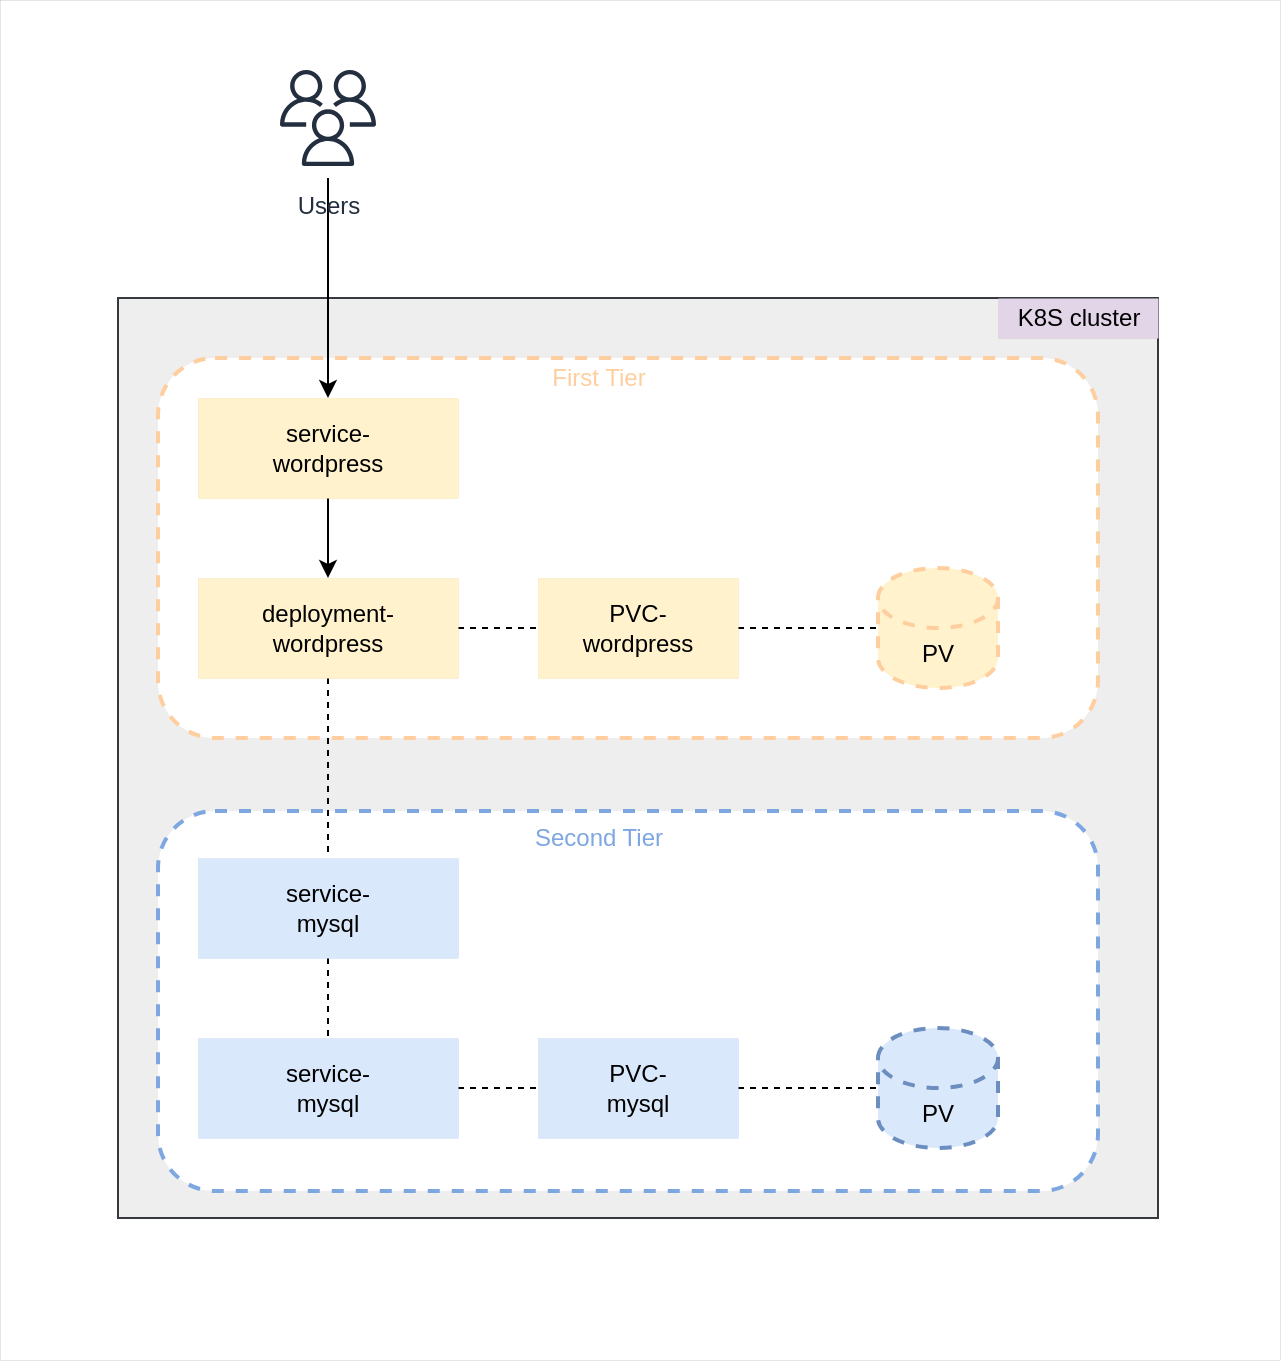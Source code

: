 <mxfile version="16.1.2" type="google" pages="7"><diagram id="_A_o91F2rX7wXazDjzwg" name="Multi Tier Application"><mxGraphModel dx="2272" dy="1863" grid="1" gridSize="10" guides="1" tooltips="1" connect="1" arrows="1" fold="1" page="1" pageScale="1" pageWidth="850" pageHeight="1100" math="0" shadow="0"><root><mxCell id="0"/><mxCell id="1" parent="0"/><mxCell id="uxTFNdI2VfXki-XmGsQa-1" value="" style="rounded=0;whiteSpace=wrap;html=1;strokeWidth=0;" parent="1" vertex="1"><mxGeometry x="-199" y="-149" width="640" height="680" as="geometry"/></mxCell><mxCell id="uxTFNdI2VfXki-XmGsQa-2" value="" style="rounded=0;whiteSpace=wrap;html=1;fillColor=#eeeeee;strokeColor=#36393d;" parent="1" vertex="1"><mxGeometry x="-140" width="520" height="460" as="geometry"/></mxCell><mxCell id="Cc_PRntLrVkvX5-_djcm-13" value="" style="rounded=1;whiteSpace=wrap;html=1;strokeWidth=2;dashed=1;strokeColor=#7EA6E0;" parent="1" vertex="1"><mxGeometry x="-120" y="256.5" width="470" height="190" as="geometry"/></mxCell><mxCell id="Cc_PRntLrVkvX5-_djcm-6" value="" style="rounded=1;whiteSpace=wrap;html=1;strokeWidth=2;dashed=1;strokeColor=#FFCE9F;" parent="1" vertex="1"><mxGeometry x="-120" y="30" width="470" height="190" as="geometry"/></mxCell><mxCell id="uxTFNdI2VfXki-XmGsQa-3" value="K8S cluster" style="text;html=1;align=center;verticalAlign=middle;resizable=0;points=[];autosize=1;strokeColor=#9673a6;fillColor=#e1d5e7;strokeWidth=0;" parent="1" vertex="1"><mxGeometry x="300" width="80" height="20" as="geometry"/></mxCell><mxCell id="Cc_PRntLrVkvX5-_djcm-22" style="edgeStyle=orthogonalEdgeStyle;rounded=0;orthogonalLoop=1;jettySize=auto;html=1;fontColor=#7EA6E0;endArrow=classic;endFill=1;" parent="1" source="uxTFNdI2VfXki-XmGsQa-19" target="Cc_PRntLrVkvX5-_djcm-3" edge="1"><mxGeometry relative="1" as="geometry"/></mxCell><mxCell id="uxTFNdI2VfXki-XmGsQa-19" value="Users" style="sketch=0;outlineConnect=0;fontColor=#232F3E;gradientColor=none;strokeColor=#232F3E;fillColor=#ffffff;dashed=0;verticalLabelPosition=bottom;verticalAlign=top;align=center;html=1;fontSize=12;fontStyle=0;aspect=fixed;shape=mxgraph.aws4.resourceIcon;resIcon=mxgraph.aws4.users;" parent="1" vertex="1"><mxGeometry x="-65" y="-120" width="60" height="60" as="geometry"/></mxCell><mxCell id="Cc_PRntLrVkvX5-_djcm-12" style="edgeStyle=orthogonalEdgeStyle;rounded=0;orthogonalLoop=1;jettySize=auto;html=1;entryX=0.5;entryY=0;entryDx=0;entryDy=0;fontColor=#000000;endArrow=classic;endFill=1;" parent="1" source="Cc_PRntLrVkvX5-_djcm-3" target="Cc_PRntLrVkvX5-_djcm-4" edge="1"><mxGeometry relative="1" as="geometry"/></mxCell><mxCell id="Cc_PRntLrVkvX5-_djcm-3" value="service-&lt;br&gt;wordpress" style="rounded=0;whiteSpace=wrap;html=1;fillColor=#FFF2CC;strokeColor=#d79b00;strokeWidth=0;" parent="1" vertex="1"><mxGeometry x="-100" y="50" width="130" height="50" as="geometry"/></mxCell><mxCell id="Cc_PRntLrVkvX5-_djcm-11" style="edgeStyle=orthogonalEdgeStyle;rounded=0;orthogonalLoop=1;jettySize=auto;html=1;entryX=0;entryY=0.5;entryDx=0;entryDy=0;dashed=1;fontColor=#000000;endArrow=none;endFill=0;" parent="1" source="Cc_PRntLrVkvX5-_djcm-4" target="Cc_PRntLrVkvX5-_djcm-8" edge="1"><mxGeometry relative="1" as="geometry"/></mxCell><mxCell id="Cc_PRntLrVkvX5-_djcm-24" style="edgeStyle=orthogonalEdgeStyle;rounded=0;orthogonalLoop=1;jettySize=auto;html=1;dashed=1;fontColor=#7EA6E0;endArrow=none;endFill=0;" parent="1" source="Cc_PRntLrVkvX5-_djcm-4" target="Cc_PRntLrVkvX5-_djcm-15" edge="1"><mxGeometry relative="1" as="geometry"/></mxCell><mxCell id="Cc_PRntLrVkvX5-_djcm-4" value="deployment-&lt;br&gt;wordpress" style="rounded=0;whiteSpace=wrap;html=1;fillColor=#FFF2CC;strokeColor=#d79b00;strokeWidth=0;" parent="1" vertex="1"><mxGeometry x="-100" y="140" width="130" height="50" as="geometry"/></mxCell><mxCell id="Cc_PRntLrVkvX5-_djcm-7" value="First Tier" style="text;html=1;align=center;verticalAlign=middle;resizable=0;points=[];autosize=1;strokeColor=none;fillColor=none;fontColor=#FFCE9F;" parent="1" vertex="1"><mxGeometry x="70" y="30" width="60" height="20" as="geometry"/></mxCell><mxCell id="Cc_PRntLrVkvX5-_djcm-10" style="edgeStyle=orthogonalEdgeStyle;rounded=0;orthogonalLoop=1;jettySize=auto;html=1;entryX=0;entryY=0.5;entryDx=0;entryDy=0;entryPerimeter=0;fontColor=#000000;endArrow=none;endFill=0;dashed=1;" parent="1" source="Cc_PRntLrVkvX5-_djcm-8" target="Cc_PRntLrVkvX5-_djcm-9" edge="1"><mxGeometry relative="1" as="geometry"/></mxCell><mxCell id="Cc_PRntLrVkvX5-_djcm-8" value="PVC-&lt;br&gt;wordpress" style="rounded=0;whiteSpace=wrap;html=1;fillColor=#FFF2CC;strokeColor=#d79b00;strokeWidth=0;" parent="1" vertex="1"><mxGeometry x="70" y="140" width="100" height="50" as="geometry"/></mxCell><mxCell id="Cc_PRntLrVkvX5-_djcm-9" value="&lt;font color=&quot;#000000&quot;&gt;PV&lt;/font&gt;" style="shape=cylinder3;whiteSpace=wrap;html=1;boundedLbl=1;backgroundOutline=1;size=15;dashed=1;fontColor=#FFCE9F;strokeColor=#FFCE9F;strokeWidth=2;fillColor=#FFF2CC;" parent="1" vertex="1"><mxGeometry x="240" y="135" width="60" height="60" as="geometry"/></mxCell><mxCell id="Cc_PRntLrVkvX5-_djcm-14" value="Second Tier" style="text;html=1;align=center;verticalAlign=middle;resizable=0;points=[];autosize=1;strokeColor=none;fillColor=none;fontColor=#7EA6E0;" parent="1" vertex="1"><mxGeometry x="60" y="260" width="80" height="20" as="geometry"/></mxCell><mxCell id="Cc_PRntLrVkvX5-_djcm-17" style="edgeStyle=orthogonalEdgeStyle;rounded=0;orthogonalLoop=1;jettySize=auto;html=1;dashed=1;fontColor=#7EA6E0;endArrow=none;endFill=0;" parent="1" source="Cc_PRntLrVkvX5-_djcm-15" target="Cc_PRntLrVkvX5-_djcm-16" edge="1"><mxGeometry relative="1" as="geometry"/></mxCell><mxCell id="Cc_PRntLrVkvX5-_djcm-15" value="service-&lt;br&gt;mysql" style="rounded=0;whiteSpace=wrap;html=1;fillColor=#dae8fc;strokeColor=#6c8ebf;strokeWidth=0;" parent="1" vertex="1"><mxGeometry x="-100" y="280" width="130" height="50" as="geometry"/></mxCell><mxCell id="Cc_PRntLrVkvX5-_djcm-19" style="edgeStyle=orthogonalEdgeStyle;rounded=0;orthogonalLoop=1;jettySize=auto;html=1;dashed=1;fontColor=#7EA6E0;endArrow=none;endFill=0;" parent="1" source="Cc_PRntLrVkvX5-_djcm-16" target="Cc_PRntLrVkvX5-_djcm-18" edge="1"><mxGeometry relative="1" as="geometry"/></mxCell><mxCell id="Cc_PRntLrVkvX5-_djcm-16" value="service-&lt;br&gt;mysql" style="rounded=0;whiteSpace=wrap;html=1;fillColor=#dae8fc;strokeColor=#6c8ebf;strokeWidth=0;" parent="1" vertex="1"><mxGeometry x="-100" y="370" width="130" height="50" as="geometry"/></mxCell><mxCell id="Cc_PRntLrVkvX5-_djcm-21" style="edgeStyle=orthogonalEdgeStyle;rounded=0;orthogonalLoop=1;jettySize=auto;html=1;entryX=0;entryY=0.5;entryDx=0;entryDy=0;entryPerimeter=0;dashed=1;fontColor=#7EA6E0;endArrow=none;endFill=0;" parent="1" source="Cc_PRntLrVkvX5-_djcm-18" target="Cc_PRntLrVkvX5-_djcm-20" edge="1"><mxGeometry relative="1" as="geometry"/></mxCell><mxCell id="Cc_PRntLrVkvX5-_djcm-18" value="PVC-&lt;br&gt;mysql" style="rounded=0;whiteSpace=wrap;html=1;fillColor=#dae8fc;strokeColor=#6c8ebf;strokeWidth=0;" parent="1" vertex="1"><mxGeometry x="70" y="370" width="100" height="50" as="geometry"/></mxCell><mxCell id="Cc_PRntLrVkvX5-_djcm-20" value="&lt;font color=&quot;#000000&quot;&gt;PV&lt;/font&gt;" style="shape=cylinder3;whiteSpace=wrap;html=1;boundedLbl=1;backgroundOutline=1;size=15;dashed=1;strokeColor=#6c8ebf;strokeWidth=2;fillColor=#dae8fc;" parent="1" vertex="1"><mxGeometry x="240" y="365" width="60" height="60" as="geometry"/></mxCell></root></mxGraphModel></diagram><diagram id="LXAkDuPCqglnZd7JPYEA" name="VM vs Container Architecture"><mxGraphModel dx="1298" dy="809" grid="1" gridSize="10" guides="1" tooltips="1" connect="1" arrows="1" fold="1" page="1" pageScale="1" pageWidth="850" pageHeight="1100" math="0" shadow="0"><root><mxCell id="DSBDGrEVbXt4FtNWxMHe-0"/><mxCell id="DSBDGrEVbXt4FtNWxMHe-1" parent="DSBDGrEVbXt4FtNWxMHe-0"/><mxCell id="fsRVxX1ulMG00IqMdO_h-1" value="" style="rounded=0;whiteSpace=wrap;html=1;strokeWidth=0;" parent="DSBDGrEVbXt4FtNWxMHe-1" vertex="1"><mxGeometry y="490" width="990" height="480" as="geometry"/></mxCell><mxCell id="fsRVxX1ulMG00IqMdO_h-2" value="Hypervisor" style="rounded=0;whiteSpace=wrap;html=1;fillColor=#f5f5f5;fontColor=#333333;strokeColor=#666666;" parent="DSBDGrEVbXt4FtNWxMHe-1" vertex="1"><mxGeometry x="40" y="720" width="310" height="50" as="geometry"/></mxCell><mxCell id="fsRVxX1ulMG00IqMdO_h-3" value="Host Operating System" style="rounded=0;whiteSpace=wrap;html=1;fillColor=#dae8fc;strokeColor=#6c8ebf;" parent="DSBDGrEVbXt4FtNWxMHe-1" vertex="1"><mxGeometry x="40" y="770" width="310" height="50" as="geometry"/></mxCell><mxCell id="fsRVxX1ulMG00IqMdO_h-4" value="Hardware" style="rounded=0;whiteSpace=wrap;html=1;fillColor=#d0cee2;strokeColor=#56517e;" parent="DSBDGrEVbXt4FtNWxMHe-1" vertex="1"><mxGeometry x="40" y="820" width="310" height="50" as="geometry"/></mxCell><mxCell id="fsRVxX1ulMG00IqMdO_h-5" value="Container Engine" style="rounded=0;whiteSpace=wrap;html=1;fillColor=#f5f5f5;fontColor=#333333;strokeColor=#666666;" parent="DSBDGrEVbXt4FtNWxMHe-1" vertex="1"><mxGeometry x="540" y="720" width="310" height="50" as="geometry"/></mxCell><mxCell id="fsRVxX1ulMG00IqMdO_h-6" value="Hardware" style="rounded=0;whiteSpace=wrap;html=1;fillColor=#d0cee2;strokeColor=#56517e;" parent="DSBDGrEVbXt4FtNWxMHe-1" vertex="1"><mxGeometry x="540" y="820" width="310" height="50" as="geometry"/></mxCell><mxCell id="fsRVxX1ulMG00IqMdO_h-7" value="Host Operating System" style="rounded=0;whiteSpace=wrap;html=1;fillColor=#dae8fc;strokeColor=#6c8ebf;" parent="DSBDGrEVbXt4FtNWxMHe-1" vertex="1"><mxGeometry x="540" y="770" width="310" height="50" as="geometry"/></mxCell><mxCell id="fsRVxX1ulMG00IqMdO_h-8" value="Guest OS" style="rounded=0;whiteSpace=wrap;html=1;fillColor=#f8cecc;strokeColor=#b85450;" parent="DSBDGrEVbXt4FtNWxMHe-1" vertex="1"><mxGeometry x="40" y="680" width="90" height="40" as="geometry"/></mxCell><mxCell id="fsRVxX1ulMG00IqMdO_h-11" value="Bins/Lib" style="rounded=0;whiteSpace=wrap;html=1;fillColor=#fff2cc;strokeColor=#d6b656;" parent="DSBDGrEVbXt4FtNWxMHe-1" vertex="1"><mxGeometry x="40" y="640" width="90" height="40" as="geometry"/></mxCell><mxCell id="fsRVxX1ulMG00IqMdO_h-12" value="Application #1" style="rounded=0;whiteSpace=wrap;html=1;fillColor=#d5e8d4;strokeColor=#82b366;" parent="DSBDGrEVbXt4FtNWxMHe-1" vertex="1"><mxGeometry x="40" y="600" width="90" height="40" as="geometry"/></mxCell><mxCell id="fsRVxX1ulMG00IqMdO_h-13" value="Guest OS" style="rounded=0;whiteSpace=wrap;html=1;fillColor=#f8cecc;strokeColor=#b85450;" parent="DSBDGrEVbXt4FtNWxMHe-1" vertex="1"><mxGeometry x="149" y="680" width="90" height="40" as="geometry"/></mxCell><mxCell id="fsRVxX1ulMG00IqMdO_h-14" value="Bins/Lib" style="rounded=0;whiteSpace=wrap;html=1;fillColor=#fff2cc;strokeColor=#d6b656;" parent="DSBDGrEVbXt4FtNWxMHe-1" vertex="1"><mxGeometry x="149" y="640" width="90" height="40" as="geometry"/></mxCell><mxCell id="fsRVxX1ulMG00IqMdO_h-15" value="Application #2" style="rounded=0;whiteSpace=wrap;html=1;fillColor=#d5e8d4;strokeColor=#82b366;" parent="DSBDGrEVbXt4FtNWxMHe-1" vertex="1"><mxGeometry x="149" y="600" width="90" height="40" as="geometry"/></mxCell><mxCell id="fsRVxX1ulMG00IqMdO_h-16" value="Guest OS" style="rounded=0;whiteSpace=wrap;html=1;fillColor=#f8cecc;strokeColor=#b85450;" parent="DSBDGrEVbXt4FtNWxMHe-1" vertex="1"><mxGeometry x="259" y="680" width="90" height="40" as="geometry"/></mxCell><mxCell id="fsRVxX1ulMG00IqMdO_h-17" value="Bins/Lib" style="rounded=0;whiteSpace=wrap;html=1;fillColor=#fff2cc;strokeColor=#d6b656;" parent="DSBDGrEVbXt4FtNWxMHe-1" vertex="1"><mxGeometry x="259" y="640" width="90" height="40" as="geometry"/></mxCell><mxCell id="fsRVxX1ulMG00IqMdO_h-18" value="Application #3" style="rounded=0;whiteSpace=wrap;html=1;fillColor=#d5e8d4;strokeColor=#82b366;" parent="DSBDGrEVbXt4FtNWxMHe-1" vertex="1"><mxGeometry x="259" y="600" width="90" height="40" as="geometry"/></mxCell><mxCell id="fsRVxX1ulMG00IqMdO_h-19" value="Bins/Lib" style="rounded=0;whiteSpace=wrap;html=1;fillColor=#fff2cc;strokeColor=#d6b656;" parent="DSBDGrEVbXt4FtNWxMHe-1" vertex="1"><mxGeometry x="540" y="680" width="90" height="40" as="geometry"/></mxCell><mxCell id="fsRVxX1ulMG00IqMdO_h-20" value="Application #1" style="rounded=0;whiteSpace=wrap;html=1;fillColor=#d5e8d4;strokeColor=#82b366;" parent="DSBDGrEVbXt4FtNWxMHe-1" vertex="1"><mxGeometry x="540" y="640" width="90" height="40" as="geometry"/></mxCell><mxCell id="fsRVxX1ulMG00IqMdO_h-21" value="Bins/Lib" style="rounded=0;whiteSpace=wrap;html=1;fillColor=#fff2cc;strokeColor=#d6b656;" parent="DSBDGrEVbXt4FtNWxMHe-1" vertex="1"><mxGeometry x="650" y="680" width="90" height="40" as="geometry"/></mxCell><mxCell id="fsRVxX1ulMG00IqMdO_h-22" value="Application #2" style="rounded=0;whiteSpace=wrap;html=1;fillColor=#d5e8d4;strokeColor=#82b366;" parent="DSBDGrEVbXt4FtNWxMHe-1" vertex="1"><mxGeometry x="650" y="640" width="90" height="40" as="geometry"/></mxCell><mxCell id="fsRVxX1ulMG00IqMdO_h-23" value="Bins/Lib" style="rounded=0;whiteSpace=wrap;html=1;fillColor=#fff2cc;strokeColor=#d6b656;" parent="DSBDGrEVbXt4FtNWxMHe-1" vertex="1"><mxGeometry x="760" y="680" width="90" height="40" as="geometry"/></mxCell><mxCell id="fsRVxX1ulMG00IqMdO_h-24" value="Application #3" style="rounded=0;whiteSpace=wrap;html=1;fillColor=#d5e8d4;strokeColor=#82b366;" parent="DSBDGrEVbXt4FtNWxMHe-1" vertex="1"><mxGeometry x="760" y="640" width="90" height="40" as="geometry"/></mxCell><mxCell id="fsRVxX1ulMG00IqMdO_h-25" value="" style="shape=curlyBracket;whiteSpace=wrap;html=1;rounded=1;flipH=1;" parent="DSBDGrEVbXt4FtNWxMHe-1" vertex="1"><mxGeometry x="360" y="600" width="20" height="120" as="geometry"/></mxCell><mxCell id="fsRVxX1ulMG00IqMdO_h-26" value="VM" style="rounded=0;whiteSpace=wrap;html=1;fillColor=#e1d5e7;strokeColor=#9673a6;" parent="DSBDGrEVbXt4FtNWxMHe-1" vertex="1"><mxGeometry x="380" y="640" width="80" height="40" as="geometry"/></mxCell><mxCell id="fsRVxX1ulMG00IqMdO_h-27" value="Container" style="rounded=0;whiteSpace=wrap;html=1;fillColor=#e1d5e7;strokeColor=#9673a6;" parent="DSBDGrEVbXt4FtNWxMHe-1" vertex="1"><mxGeometry x="870" y="660" width="80" height="40" as="geometry"/></mxCell><mxCell id="fsRVxX1ulMG00IqMdO_h-28" value="" style="shape=curlyBracket;whiteSpace=wrap;html=1;rounded=1;flipH=1;" parent="DSBDGrEVbXt4FtNWxMHe-1" vertex="1"><mxGeometry x="850" y="640" width="20" height="80" as="geometry"/></mxCell><mxCell id="fsRVxX1ulMG00IqMdO_h-29" value="&lt;font style=&quot;font-size: 16px&quot;&gt;VM vs Container&lt;/font&gt;" style="text;html=1;align=center;verticalAlign=middle;resizable=0;points=[];autosize=1;strokeColor=none;fillColor=none;" parent="DSBDGrEVbXt4FtNWxMHe-1" vertex="1"><mxGeometry x="400" y="510" width="130" height="20" as="geometry"/></mxCell></root></mxGraphModel></diagram><diagram id="ydBZB_woA7yRr9i-nZAl" name="Docker arhitecture"><mxGraphModel dx="2148" dy="809" grid="1" gridSize="10" guides="1" tooltips="1" connect="1" arrows="1" fold="1" page="1" pageScale="1" pageWidth="850" pageHeight="1100" math="0" shadow="0"><root><mxCell id="BIprNLI0vt5bxUPP0Ehh-0"/><mxCell id="BIprNLI0vt5bxUPP0Ehh-1" parent="BIprNLI0vt5bxUPP0Ehh-0"/><mxCell id="id4HwATl1vd910pHuutk-0" value="" style="rounded=0;whiteSpace=wrap;html=1;fontSize=16;strokeWidth=0;" parent="BIprNLI0vt5bxUPP0Ehh-1" vertex="1"><mxGeometry x="-10" y="480" width="1010" height="650" as="geometry"/></mxCell><mxCell id="id4HwATl1vd910pHuutk-13" value="" style="rounded=0;whiteSpace=wrap;html=1;fontSize=16;fillColor=#f5f5f5;fontColor=#333333;strokeColor=#666666;" parent="BIprNLI0vt5bxUPP0Ehh-1" vertex="1"><mxGeometry x="690" y="630" width="260" height="230" as="geometry"/></mxCell><mxCell id="id4HwATl1vd910pHuutk-7" value="" style="rounded=0;whiteSpace=wrap;html=1;fontSize=16;" parent="BIprNLI0vt5bxUPP0Ehh-1" vertex="1"><mxGeometry x="340" y="630" width="260" height="230" as="geometry"/></mxCell><mxCell id="id4HwATl1vd910pHuutk-6" value="Docker Host&amp;nbsp;" style="rounded=0;whiteSpace=wrap;html=1;fontSize=16;fillColor=#dae8fc;strokeColor=#6c8ebf;" parent="BIprNLI0vt5bxUPP0Ehh-1" vertex="1"><mxGeometry x="340" y="570" width="260" height="60" as="geometry"/></mxCell><mxCell id="id4HwATl1vd910pHuutk-12" value="Images" style="rounded=0;whiteSpace=wrap;html=1;fontSize=16;fillColor=#CCCCCC;" parent="BIprNLI0vt5bxUPP0Ehh-1" vertex="1"><mxGeometry x="475" y="715" width="115" height="25" as="geometry"/></mxCell><mxCell id="id4HwATl1vd910pHuutk-11" value="" style="rounded=0;whiteSpace=wrap;html=1;fontSize=16;" parent="BIprNLI0vt5bxUPP0Ehh-1" vertex="1"><mxGeometry x="475" y="740" width="115" height="105" as="geometry"/></mxCell><mxCell id="id4HwATl1vd910pHuutk-1" value="" style="rounded=0;whiteSpace=wrap;html=1;fontSize=16;" parent="BIprNLI0vt5bxUPP0Ehh-1" vertex="1"><mxGeometry x="40" y="630" width="210" height="230" as="geometry"/></mxCell><mxCell id="id4HwATl1vd910pHuutk-24" style="edgeStyle=entityRelationEdgeStyle;rounded=0;orthogonalLoop=1;jettySize=auto;html=1;fontSize=16;dashed=1;strokeWidth=3;endArrow=none;endFill=0;dashPattern=1 1;strokeColor=#97D077;" parent="BIprNLI0vt5bxUPP0Ehh-1" source="id4HwATl1vd910pHuutk-2" target="id4HwATl1vd910pHuutk-8" edge="1"><mxGeometry relative="1" as="geometry"/></mxCell><mxCell id="id4HwATl1vd910pHuutk-2" value="docker build" style="rounded=0;whiteSpace=wrap;html=1;fontSize=16;fillColor=#CCCCCC;" parent="BIprNLI0vt5bxUPP0Ehh-1" vertex="1"><mxGeometry x="60" y="650" width="170" height="50" as="geometry"/></mxCell><mxCell id="id4HwATl1vd910pHuutk-26" style="edgeStyle=entityRelationEdgeStyle;rounded=0;orthogonalLoop=1;jettySize=auto;html=1;entryX=0;entryY=0.5;entryDx=0;entryDy=0;fontSize=16;endArrow=none;endFill=0;strokeWidth=3;strokeColor=#FF9999;" parent="BIprNLI0vt5bxUPP0Ehh-1" source="id4HwATl1vd910pHuutk-3" target="id4HwATl1vd910pHuutk-8" edge="1"><mxGeometry relative="1" as="geometry"/></mxCell><mxCell id="id4HwATl1vd910pHuutk-3" value="docker run" style="rounded=0;whiteSpace=wrap;html=1;fontSize=16;fillColor=#CCCCCC;" parent="BIprNLI0vt5bxUPP0Ehh-1" vertex="1"><mxGeometry x="60" y="790" width="170" height="50" as="geometry"/></mxCell><mxCell id="id4HwATl1vd910pHuutk-25" style="edgeStyle=entityRelationEdgeStyle;rounded=0;orthogonalLoop=1;jettySize=auto;html=1;entryX=0;entryY=0.5;entryDx=0;entryDy=0;dashed=1;fontSize=16;endArrow=none;endFill=0;strokeWidth=3;strokeColor=#7EA6E0;" parent="BIprNLI0vt5bxUPP0Ehh-1" source="id4HwATl1vd910pHuutk-4" target="id4HwATl1vd910pHuutk-8" edge="1"><mxGeometry relative="1" as="geometry"/></mxCell><mxCell id="id4HwATl1vd910pHuutk-4" value="docker pull" style="rounded=0;whiteSpace=wrap;html=1;fontSize=16;fillColor=#CCCCCC;" parent="BIprNLI0vt5bxUPP0Ehh-1" vertex="1"><mxGeometry x="60" y="720" width="170" height="50" as="geometry"/></mxCell><mxCell id="id4HwATl1vd910pHuutk-5" value="Docker Client" style="rounded=0;whiteSpace=wrap;html=1;fontSize=16;fillColor=#dae8fc;strokeColor=#6c8ebf;" parent="BIprNLI0vt5bxUPP0Ehh-1" vertex="1"><mxGeometry x="40" y="570" width="210" height="60" as="geometry"/></mxCell><mxCell id="id4HwATl1vd910pHuutk-35" style="edgeStyle=orthogonalEdgeStyle;rounded=0;orthogonalLoop=1;jettySize=auto;html=1;entryX=0;entryY=0.5;entryDx=0;entryDy=0;fontSize=16;endArrow=none;endFill=0;strokeWidth=3;curved=1;strokeColor=#FF9999;" parent="BIprNLI0vt5bxUPP0Ehh-1" source="id4HwATl1vd910pHuutk-8" target="id4HwATl1vd910pHuutk-29" edge="1"><mxGeometry relative="1" as="geometry"/></mxCell><mxCell id="id4HwATl1vd910pHuutk-37" style="edgeStyle=orthogonalEdgeStyle;curved=1;rounded=0;orthogonalLoop=1;jettySize=auto;html=1;entryX=1;entryY=0.5;entryDx=0;entryDy=0;dashed=1;fontSize=16;endArrow=classic;endFill=1;strokeWidth=3;exitX=0.913;exitY=1.133;exitDx=0;exitDy=0;exitPerimeter=0;dashPattern=1 1;strokeColor=#97D077;" parent="BIprNLI0vt5bxUPP0Ehh-1" source="id4HwATl1vd910pHuutk-8" target="id4HwATl1vd910pHuutk-29" edge="1"><mxGeometry relative="1" as="geometry"/></mxCell><mxCell id="id4HwATl1vd910pHuutk-38" style="edgeStyle=orthogonalEdgeStyle;curved=1;rounded=0;orthogonalLoop=1;jettySize=auto;html=1;entryX=0.25;entryY=0;entryDx=0;entryDy=0;dashed=1;fontSize=16;endArrow=none;endFill=0;strokeWidth=3;strokeColor=#7EA6E0;" parent="BIprNLI0vt5bxUPP0Ehh-1" source="id4HwATl1vd910pHuutk-8" target="id4HwATl1vd910pHuutk-19" edge="1"><mxGeometry relative="1" as="geometry"/></mxCell><mxCell id="id4HwATl1vd910pHuutk-8" value="Docker Daemon" style="rounded=0;whiteSpace=wrap;html=1;fontSize=16;fillColor=#CCCCCC;" parent="BIprNLI0vt5bxUPP0Ehh-1" vertex="1"><mxGeometry x="350" y="660" width="240" height="30" as="geometry"/></mxCell><mxCell id="id4HwATl1vd910pHuutk-9" value="" style="rounded=0;whiteSpace=wrap;html=1;fontSize=16;" parent="BIprNLI0vt5bxUPP0Ehh-1" vertex="1"><mxGeometry x="350" y="740" width="115" height="105" as="geometry"/></mxCell><mxCell id="id4HwATl1vd910pHuutk-10" value="Containers" style="rounded=0;whiteSpace=wrap;html=1;fontSize=16;fillColor=#CCCCCC;" parent="BIprNLI0vt5bxUPP0Ehh-1" vertex="1"><mxGeometry x="350" y="715" width="115" height="25" as="geometry"/></mxCell><mxCell id="id4HwATl1vd910pHuutk-14" value="Docker Registry" style="rounded=0;whiteSpace=wrap;html=1;fontSize=16;fillColor=#dae8fc;strokeColor=#6c8ebf;" parent="BIprNLI0vt5bxUPP0Ehh-1" vertex="1"><mxGeometry x="690" y="570" width="260" height="60" as="geometry"/></mxCell><mxCell id="id4HwATl1vd910pHuutk-18" value="" style="shape=image;html=1;verticalAlign=top;verticalLabelPosition=bottom;labelBackgroundColor=#ffffff;imageAspect=0;aspect=fixed;image=https://cdn1.iconfinder.com/data/icons/operating-system-flat-1/30/ubuntu-128.png;fontSize=16;" parent="BIprNLI0vt5bxUPP0Ehh-1" vertex="1"><mxGeometry x="870" y="647" width="56" height="56" as="geometry"/></mxCell><mxCell id="id4HwATl1vd910pHuutk-21" value="" style="group" parent="BIprNLI0vt5bxUPP0Ehh-1" vertex="1" connectable="0"><mxGeometry x="730" y="750" width="90" height="50" as="geometry"/></mxCell><mxCell id="id4HwATl1vd910pHuutk-17" value="" style="shape=parallelogram;perimeter=parallelogramPerimeter;whiteSpace=wrap;html=1;fixedSize=1;fontSize=16;fillColor=#dae8fc;strokeColor=#6c8ebf;" parent="id4HwATl1vd910pHuutk-21" vertex="1"><mxGeometry width="75" height="33.333" as="geometry"/></mxCell><mxCell id="id4HwATl1vd910pHuutk-19" value="" style="shape=parallelogram;perimeter=parallelogramPerimeter;whiteSpace=wrap;html=1;fixedSize=1;fontSize=16;fillColor=#d5e8d4;strokeColor=#82b366;" parent="id4HwATl1vd910pHuutk-21" vertex="1"><mxGeometry x="7.5" y="8.333" width="75" height="33.333" as="geometry"/></mxCell><mxCell id="id4HwATl1vd910pHuutk-20" value="" style="shape=parallelogram;perimeter=parallelogramPerimeter;whiteSpace=wrap;html=1;fixedSize=1;fontSize=16;fillColor=#f8cecc;strokeColor=#b85450;" parent="id4HwATl1vd910pHuutk-21" vertex="1"><mxGeometry x="15.0" y="16.667" width="75" height="33.333" as="geometry"/></mxCell><mxCell id="id4HwATl1vd910pHuutk-23" value="" style="shape=image;html=1;verticalAlign=top;verticalLabelPosition=bottom;labelBackgroundColor=#ffffff;imageAspect=0;aspect=fixed;image=https://cdn0.iconfinder.com/data/icons/font-awesome-brands-vol-1/512/centos-128.png;fontSize=16;" parent="BIprNLI0vt5bxUPP0Ehh-1" vertex="1"><mxGeometry x="873" y="760" width="50" height="50" as="geometry"/></mxCell><mxCell id="id4HwATl1vd910pHuutk-27" value="Container 1" style="sketch=0;outlineConnect=0;fontColor=#232F3E;gradientColor=none;strokeColor=#232F3E;fillColor=#ffffff;dashed=0;verticalLabelPosition=bottom;verticalAlign=top;align=center;html=1;fontSize=12;fontStyle=0;aspect=fixed;shape=mxgraph.aws4.resourceIcon;resIcon=mxgraph.aws4.container_1;" parent="BIprNLI0vt5bxUPP0Ehh-1" vertex="1"><mxGeometry x="357.5" y="740" width="100" height="100" as="geometry"/></mxCell><mxCell id="id4HwATl1vd910pHuutk-28" value="" style="shape=image;html=1;verticalAlign=top;verticalLabelPosition=bottom;labelBackgroundColor=#ffffff;imageAspect=0;aspect=fixed;image=https://cdn1.iconfinder.com/data/icons/operating-system-flat-1/30/ubuntu-128.png;fontSize=16;" parent="BIprNLI0vt5bxUPP0Ehh-1" vertex="1"><mxGeometry x="390" y="773.5" width="33" height="33" as="geometry"/></mxCell><mxCell id="id4HwATl1vd910pHuutk-36" style="edgeStyle=orthogonalEdgeStyle;curved=1;rounded=0;orthogonalLoop=1;jettySize=auto;html=1;fontSize=16;endArrow=classic;endFill=1;strokeWidth=3;strokeColor=#FF9999;" parent="BIprNLI0vt5bxUPP0Ehh-1" source="id4HwATl1vd910pHuutk-29" target="id4HwATl1vd910pHuutk-27" edge="1"><mxGeometry relative="1" as="geometry"/></mxCell><mxCell id="id4HwATl1vd910pHuutk-29" value="" style="shape=image;html=1;verticalAlign=top;verticalLabelPosition=bottom;labelBackgroundColor=#ffffff;imageAspect=0;aspect=fixed;image=https://cdn1.iconfinder.com/data/icons/operating-system-flat-1/30/ubuntu-128.png;fontSize=16;fontStyle=1" parent="BIprNLI0vt5bxUPP0Ehh-1" vertex="1"><mxGeometry x="514.5" y="754" width="36" height="36" as="geometry"/></mxCell><mxCell id="id4HwATl1vd910pHuutk-30" value="" style="group" parent="BIprNLI0vt5bxUPP0Ehh-1" vertex="1" connectable="0"><mxGeometry x="497.5" y="797.5" width="70" height="35" as="geometry"/></mxCell><mxCell id="id4HwATl1vd910pHuutk-31" value="" style="shape=parallelogram;perimeter=parallelogramPerimeter;whiteSpace=wrap;html=1;fixedSize=1;fontSize=16;fillColor=#dae8fc;strokeColor=#6c8ebf;" parent="id4HwATl1vd910pHuutk-30" vertex="1"><mxGeometry width="58.333" height="23.333" as="geometry"/></mxCell><mxCell id="id4HwATl1vd910pHuutk-32" value="" style="shape=parallelogram;perimeter=parallelogramPerimeter;whiteSpace=wrap;html=1;fixedSize=1;fontSize=16;fillColor=#d5e8d4;strokeColor=#82b366;" parent="id4HwATl1vd910pHuutk-30" vertex="1"><mxGeometry x="5.833" y="5.833" width="58.333" height="23.333" as="geometry"/></mxCell><mxCell id="id4HwATl1vd910pHuutk-33" value="" style="shape=parallelogram;perimeter=parallelogramPerimeter;whiteSpace=wrap;html=1;fixedSize=1;fontSize=16;fillColor=#f8cecc;strokeColor=#b85450;" parent="id4HwATl1vd910pHuutk-30" vertex="1"><mxGeometry x="11.667" y="11.667" width="58.333" height="23.333" as="geometry"/></mxCell><mxCell id="id4HwATl1vd910pHuutk-39" style="edgeStyle=orthogonalEdgeStyle;curved=1;rounded=0;orthogonalLoop=1;jettySize=auto;html=1;entryX=1;entryY=0.5;entryDx=0;entryDy=0;dashed=1;fontSize=16;endArrow=classic;endFill=1;strokeWidth=3;strokeColor=#7EA6E0;" parent="BIprNLI0vt5bxUPP0Ehh-1" source="id4HwATl1vd910pHuutk-19" target="id4HwATl1vd910pHuutk-33" edge="1"><mxGeometry relative="1" as="geometry"><Array as="points"><mxPoint x="775" y="800"/><mxPoint x="558" y="800"/></Array></mxGeometry></mxCell><mxCell id="id4HwATl1vd910pHuutk-40" value="" style="rounded=0;whiteSpace=wrap;html=1;fontSize=16;" parent="BIprNLI0vt5bxUPP0Ehh-1" vertex="1"><mxGeometry x="760" y="960" width="240" height="170" as="geometry"/></mxCell><mxCell id="id4HwATl1vd910pHuutk-41" style="edgeStyle=entityRelationEdgeStyle;rounded=0;orthogonalLoop=1;jettySize=auto;html=1;fontSize=16;dashed=1;strokeWidth=3;endArrow=none;endFill=0;dashPattern=1 1;strokeColor=#97D077;" parent="BIprNLI0vt5bxUPP0Ehh-1" edge="1"><mxGeometry relative="1" as="geometry"><mxPoint x="770" y="1000" as="sourcePoint"/><mxPoint x="890" y="1000" as="targetPoint"/></mxGeometry></mxCell><mxCell id="id4HwATl1vd910pHuutk-44" style="edgeStyle=entityRelationEdgeStyle;rounded=0;orthogonalLoop=1;jettySize=auto;html=1;fontSize=16;dashed=1;strokeWidth=3;endArrow=none;endFill=0;strokeColor=#7EA6E0;" parent="BIprNLI0vt5bxUPP0Ehh-1" edge="1"><mxGeometry relative="1" as="geometry"><mxPoint x="770" y="1030" as="sourcePoint"/><mxPoint x="890" y="1030" as="targetPoint"/></mxGeometry></mxCell><mxCell id="id4HwATl1vd910pHuutk-45" style="edgeStyle=entityRelationEdgeStyle;rounded=0;orthogonalLoop=1;jettySize=auto;html=1;fontSize=16;strokeWidth=3;endArrow=none;endFill=0;strokeColor=#FF9999;" parent="BIprNLI0vt5bxUPP0Ehh-1" edge="1"><mxGeometry relative="1" as="geometry"><mxPoint x="770" y="1060" as="sourcePoint"/><mxPoint x="890" y="1060" as="targetPoint"/></mxGeometry></mxCell><mxCell id="id4HwATl1vd910pHuutk-46" value="Build" style="text;html=1;align=center;verticalAlign=middle;resizable=0;points=[];autosize=1;strokeColor=none;fillColor=none;fontSize=16;" parent="BIprNLI0vt5bxUPP0Ehh-1" vertex="1"><mxGeometry x="926" y="990" width="50" height="20" as="geometry"/></mxCell><mxCell id="id4HwATl1vd910pHuutk-47" value="Pull" style="text;html=1;align=center;verticalAlign=middle;resizable=0;points=[];autosize=1;strokeColor=none;fillColor=none;fontSize=16;" parent="BIprNLI0vt5bxUPP0Ehh-1" vertex="1"><mxGeometry x="926" y="1020" width="40" height="20" as="geometry"/></mxCell><mxCell id="id4HwATl1vd910pHuutk-48" value="Run" style="text;html=1;align=center;verticalAlign=middle;resizable=0;points=[];autosize=1;strokeColor=none;fillColor=none;fontSize=16;" parent="BIprNLI0vt5bxUPP0Ehh-1" vertex="1"><mxGeometry x="926" y="1050" width="40" height="20" as="geometry"/></mxCell><mxCell id="id4HwATl1vd910pHuutk-51" style="edgeStyle=orthogonalEdgeStyle;curved=1;rounded=0;orthogonalLoop=1;jettySize=auto;html=1;entryX=0.538;entryY=1.017;entryDx=0;entryDy=0;entryPerimeter=0;fontSize=16;endArrow=classic;endFill=1;strokeColor=#000000;strokeWidth=2;" parent="BIprNLI0vt5bxUPP0Ehh-1" source="id4HwATl1vd910pHuutk-49" target="id4HwATl1vd910pHuutk-1" edge="1"><mxGeometry relative="1" as="geometry"/></mxCell><mxCell id="id4HwATl1vd910pHuutk-49" value="" style="sketch=0;outlineConnect=0;fontColor=#232F3E;gradientColor=none;fillColor=#232F3D;strokeColor=none;dashed=0;verticalLabelPosition=bottom;verticalAlign=top;align=center;html=1;fontSize=12;fontStyle=0;aspect=fixed;pointerEvents=1;shape=mxgraph.aws4.user;strokeWidth=1;" parent="BIprNLI0vt5bxUPP0Ehh-1" vertex="1"><mxGeometry x="20" y="980" width="78" height="78" as="geometry"/></mxCell><mxCell id="YYGMsTWesZQ6wiVzsVlw-0" value="Docker Architecture" style="text;html=1;align=center;verticalAlign=middle;resizable=0;points=[];autosize=1;strokeColor=none;fillColor=none;fontSize=19;" vertex="1" parent="BIprNLI0vt5bxUPP0Ehh-1"><mxGeometry x="380" y="500" width="180" height="30" as="geometry"/></mxCell></root></mxGraphModel></diagram><diagram id="pGh8AeFzLKxx_s7fMlxm" name="K8S arhitecture"><mxGraphModel dx="2148" dy="809" grid="1" gridSize="10" guides="1" tooltips="1" connect="1" arrows="1" fold="1" page="1" pageScale="1" pageWidth="850" pageHeight="1100" math="0" shadow="0"><root><mxCell id="ARomb0k8AOtK1Om9RvsW-0"/><mxCell id="ARomb0k8AOtK1Om9RvsW-1" parent="ARomb0k8AOtK1Om9RvsW-0"/><mxCell id="ebtH9Xte209bVEQk98sX-60" value="" style="rounded=0;whiteSpace=wrap;html=1;dashed=1;fontSize=16;strokeWidth=0;" parent="ARomb0k8AOtK1Om9RvsW-1" vertex="1"><mxGeometry x="-221" y="292" width="1521" height="808" as="geometry"/></mxCell><mxCell id="ebtH9Xte209bVEQk98sX-1" value="" style="rounded=0;whiteSpace=wrap;html=1;fontSize=16;strokeWidth=2;fillColor=#f5f5f5;fontColor=#333333;strokeColor=#000000;opacity=20;" parent="ARomb0k8AOtK1Om9RvsW-1" vertex="1"><mxGeometry x="-10" y="360" width="1030" height="670" as="geometry"/></mxCell><mxCell id="ebtH9Xte209bVEQk98sX-3" value="Kubernetes Cluster" style="text;html=1;align=center;verticalAlign=middle;resizable=0;points=[];autosize=1;strokeColor=#6c8ebf;fillColor=#dae8fc;fontSize=16;" parent="ARomb0k8AOtK1Om9RvsW-1" vertex="1"><mxGeometry x="870" y="360" width="150" height="20" as="geometry"/></mxCell><mxCell id="ebtH9Xte209bVEQk98sX-32" style="edgeStyle=orthogonalEdgeStyle;rounded=0;orthogonalLoop=1;jettySize=auto;html=1;fontSize=16;startArrow=classic;startFill=1;endArrow=classic;endFill=1;strokeColor=#000000;strokeWidth=1;" parent="ARomb0k8AOtK1Om9RvsW-1" source="ebtH9Xte209bVEQk98sX-27" target="ebtH9Xte209bVEQk98sX-30" edge="1"><mxGeometry relative="1" as="geometry"/></mxCell><mxCell id="ebtH9Xte209bVEQk98sX-30" value="" style="sketch=0;outlineConnect=0;fontColor=#232F3E;gradientColor=none;fillColor=#999999;strokeColor=none;dashed=0;verticalLabelPosition=bottom;verticalAlign=top;align=center;html=1;fontSize=12;fontStyle=0;aspect=fixed;pointerEvents=1;shape=mxgraph.aws4.network_load_balancer;" parent="ARomb0k8AOtK1Om9RvsW-1" vertex="1"><mxGeometry x="900" y="700" width="88" height="88" as="geometry"/></mxCell><mxCell id="ebtH9Xte209bVEQk98sX-35" value="" style="group" parent="ARomb0k8AOtK1Om9RvsW-1" vertex="1" connectable="0"><mxGeometry x="30" y="600" width="330" height="250" as="geometry"/></mxCell><mxCell id="ebtH9Xte209bVEQk98sX-2" value="" style="rounded=0;whiteSpace=wrap;html=1;fontSize=16;strokeWidth=1;fillColor=#FFFFFF;" parent="ebtH9Xte209bVEQk98sX-35" vertex="1"><mxGeometry width="330" height="250" as="geometry"/></mxCell><mxCell id="ebtH9Xte209bVEQk98sX-4" value="Master Node" style="text;html=1;align=center;verticalAlign=middle;resizable=0;points=[];autosize=1;strokeColor=#6c8ebf;fillColor=#dae8fc;fontSize=16;" parent="ebtH9Xte209bVEQk98sX-35" vertex="1"><mxGeometry x="220" width="110" height="20" as="geometry"/></mxCell><mxCell id="ebtH9Xte209bVEQk98sX-12" value="API Server" style="rounded=0;whiteSpace=wrap;html=1;fontSize=16;strokeWidth=1;fillColor=#f5f5f5;fontColor=#333333;strokeColor=#666666;" parent="ebtH9Xte209bVEQk98sX-35" vertex="1"><mxGeometry x="20" y="40" width="290" height="90" as="geometry"/></mxCell><mxCell id="ebtH9Xte209bVEQk98sX-13" value="etcd" style="shape=cylinder3;whiteSpace=wrap;html=1;boundedLbl=1;backgroundOutline=1;size=15;fontSize=16;strokeWidth=1;fillColor=#e1d5e7;strokeColor=#9673a6;" parent="ebtH9Xte209bVEQk98sX-35" vertex="1"><mxGeometry x="30" y="160" width="60" height="80" as="geometry"/></mxCell><mxCell id="ebtH9Xte209bVEQk98sX-14" style="rounded=0;orthogonalLoop=1;jettySize=auto;html=1;fontSize=16;endArrow=classic;endFill=1;strokeColor=#000000;strokeWidth=1;edgeStyle=orthogonalEdgeStyle;" parent="ebtH9Xte209bVEQk98sX-35" source="ebtH9Xte209bVEQk98sX-12" target="ebtH9Xte209bVEQk98sX-13" edge="1"><mxGeometry relative="1" as="geometry"><Array as="points"><mxPoint x="60" y="140"/><mxPoint x="60" y="140"/></Array></mxGeometry></mxCell><mxCell id="ebtH9Xte209bVEQk98sX-15" value="Scheduler" style="rounded=0;whiteSpace=wrap;html=1;fontSize=16;strokeWidth=1;fillColor=#f5f5f5;fontColor=#333333;strokeColor=#666666;" parent="ebtH9Xte209bVEQk98sX-35" vertex="1"><mxGeometry x="120" y="165" width="80" height="70" as="geometry"/></mxCell><mxCell id="ebtH9Xte209bVEQk98sX-18" style="edgeStyle=orthogonalEdgeStyle;rounded=0;orthogonalLoop=1;jettySize=auto;html=1;entryX=0.561;entryY=0.025;entryDx=0;entryDy=0;entryPerimeter=0;fontSize=16;endArrow=classic;endFill=1;strokeColor=#000000;strokeWidth=1;startArrow=classic;startFill=1;" parent="ebtH9Xte209bVEQk98sX-35" source="ebtH9Xte209bVEQk98sX-12" target="ebtH9Xte209bVEQk98sX-15" edge="1"><mxGeometry relative="1" as="geometry"/></mxCell><mxCell id="ebtH9Xte209bVEQk98sX-16" value="Controller&lt;br&gt;Manager" style="rounded=0;whiteSpace=wrap;html=1;fontSize=16;strokeWidth=1;fillColor=#f5f5f5;fontColor=#333333;strokeColor=#666666;" parent="ebtH9Xte209bVEQk98sX-35" vertex="1"><mxGeometry x="230" y="165" width="80" height="70" as="geometry"/></mxCell><mxCell id="ebtH9Xte209bVEQk98sX-19" style="edgeStyle=orthogonalEdgeStyle;rounded=0;orthogonalLoop=1;jettySize=auto;html=1;fontSize=16;endArrow=classic;endFill=1;strokeColor=#000000;strokeWidth=1;startArrow=classic;startFill=1;" parent="ebtH9Xte209bVEQk98sX-35" source="ebtH9Xte209bVEQk98sX-12" target="ebtH9Xte209bVEQk98sX-16" edge="1"><mxGeometry relative="1" as="geometry"><Array as="points"><mxPoint x="270" y="150"/><mxPoint x="270" y="150"/></Array></mxGeometry></mxCell><mxCell id="ebtH9Xte209bVEQk98sX-39" value="" style="group" parent="ARomb0k8AOtK1Om9RvsW-1" vertex="1" connectable="0"><mxGeometry x="484.37" y="690" width="340" height="250" as="geometry"/></mxCell><mxCell id="ebtH9Xte209bVEQk98sX-9" value="" style="rounded=0;whiteSpace=wrap;html=1;fontSize=16;strokeWidth=1;fillColor=#FFFFFF;" parent="ebtH9Xte209bVEQk98sX-39" vertex="1"><mxGeometry width="330" height="250" as="geometry"/></mxCell><mxCell id="ebtH9Xte209bVEQk98sX-10" value="Worker Node #n" style="text;html=1;align=center;verticalAlign=middle;resizable=0;points=[];autosize=1;strokeColor=#6c8ebf;fillColor=#dae8fc;fontSize=16;" parent="ebtH9Xte209bVEQk98sX-39" vertex="1"><mxGeometry x="199" width="130" height="20" as="geometry"/></mxCell><mxCell id="ebtH9Xte209bVEQk98sX-22" value="" style="shape=hexagon;perimeter=hexagonPerimeter2;whiteSpace=wrap;html=1;fixedSize=1;fontSize=16;strokeWidth=1;fillColor=#CCE5FF;strokeColor=#6c8ebf;" parent="ebtH9Xte209bVEQk98sX-39" vertex="1"><mxGeometry x="15.63" y="140" width="100" height="65" as="geometry"/></mxCell><mxCell id="ebtH9Xte209bVEQk98sX-23" value="" style="shape=hexagon;perimeter=hexagonPerimeter2;whiteSpace=wrap;html=1;fixedSize=1;fontSize=16;strokeWidth=1;fillColor=#CCE5FF;strokeColor=#6c8ebf;" parent="ebtH9Xte209bVEQk98sX-39" vertex="1"><mxGeometry x="25.63" y="150" width="100" height="65" as="geometry"/></mxCell><mxCell id="ebtH9Xte209bVEQk98sX-24" value="POD" style="shape=hexagon;perimeter=hexagonPerimeter2;whiteSpace=wrap;html=1;fixedSize=1;fontSize=16;strokeWidth=1;fillColor=#CCE5FF;strokeColor=#6c8ebf;" parent="ebtH9Xte209bVEQk98sX-39" vertex="1"><mxGeometry x="35.63" y="160" width="100" height="65" as="geometry"/></mxCell><mxCell id="ebtH9Xte209bVEQk98sX-26" value="Kubelet" style="rounded=1;whiteSpace=wrap;html=1;fontSize=16;strokeWidth=1;fillColor=#d5e8d4;strokeColor=#82b366;" parent="ebtH9Xte209bVEQk98sX-39" vertex="1"><mxGeometry x="25.63" y="40" width="120" height="60" as="geometry"/></mxCell><mxCell id="ebtH9Xte209bVEQk98sX-27" value="Kube-proxy" style="rounded=1;whiteSpace=wrap;html=1;fontSize=16;strokeWidth=1;fillColor=#f8cecc;strokeColor=#b85450;" parent="ebtH9Xte209bVEQk98sX-39" vertex="1"><mxGeometry x="185.63" y="160" width="120" height="60" as="geometry"/></mxCell><mxCell id="ebtH9Xte209bVEQk98sX-28" value="Container&lt;br&gt;Runtime" style="rounded=1;whiteSpace=wrap;html=1;fontSize=16;strokeWidth=1;fillColor=#fff2cc;strokeColor=#d6b656;" parent="ebtH9Xte209bVEQk98sX-39" vertex="1"><mxGeometry x="185.63" y="40" width="120" height="60" as="geometry"/></mxCell><mxCell id="ebtH9Xte209bVEQk98sX-41" value="" style="group" parent="ARomb0k8AOtK1Om9RvsW-1" vertex="1" connectable="0"><mxGeometry x="484.37" y="420" width="340" height="250" as="geometry"/></mxCell><mxCell id="ebtH9Xte209bVEQk98sX-42" value="" style="rounded=0;whiteSpace=wrap;html=1;fontSize=16;strokeWidth=1;fillColor=#FFFFFF;" parent="ebtH9Xte209bVEQk98sX-41" vertex="1"><mxGeometry width="330" height="250" as="geometry"/></mxCell><mxCell id="ebtH9Xte209bVEQk98sX-43" value="Worker Node #1" style="text;html=1;align=center;verticalAlign=middle;resizable=0;points=[];autosize=1;strokeColor=#6c8ebf;fillColor=#dae8fc;fontSize=16;" parent="ebtH9Xte209bVEQk98sX-41" vertex="1"><mxGeometry x="200" width="130" height="20" as="geometry"/></mxCell><mxCell id="ebtH9Xte209bVEQk98sX-44" value="" style="shape=hexagon;perimeter=hexagonPerimeter2;whiteSpace=wrap;html=1;fixedSize=1;fontSize=16;strokeWidth=1;fillColor=#CCE5FF;strokeColor=#6c8ebf;" parent="ebtH9Xte209bVEQk98sX-41" vertex="1"><mxGeometry x="15.63" y="140" width="100" height="65" as="geometry"/></mxCell><mxCell id="ebtH9Xte209bVEQk98sX-45" value="" style="shape=hexagon;perimeter=hexagonPerimeter2;whiteSpace=wrap;html=1;fixedSize=1;fontSize=16;strokeWidth=1;fillColor=#CCE5FF;strokeColor=#6c8ebf;" parent="ebtH9Xte209bVEQk98sX-41" vertex="1"><mxGeometry x="25.63" y="150" width="100" height="65" as="geometry"/></mxCell><mxCell id="ebtH9Xte209bVEQk98sX-46" value="POD" style="shape=hexagon;perimeter=hexagonPerimeter2;whiteSpace=wrap;html=1;fixedSize=1;fontSize=16;strokeWidth=1;fillColor=#CCE5FF;strokeColor=#6c8ebf;" parent="ebtH9Xte209bVEQk98sX-41" vertex="1"><mxGeometry x="35.63" y="160" width="100" height="65" as="geometry"/></mxCell><mxCell id="ebtH9Xte209bVEQk98sX-47" value="Kubelet" style="rounded=1;whiteSpace=wrap;html=1;fontSize=16;strokeWidth=1;fillColor=#d5e8d4;strokeColor=#82b366;" parent="ebtH9Xte209bVEQk98sX-41" vertex="1"><mxGeometry x="25.63" y="40" width="120" height="60" as="geometry"/></mxCell><mxCell id="ebtH9Xte209bVEQk98sX-48" value="Kube-proxy" style="rounded=1;whiteSpace=wrap;html=1;fontSize=16;strokeWidth=1;fillColor=#f8cecc;strokeColor=#b85450;" parent="ebtH9Xte209bVEQk98sX-41" vertex="1"><mxGeometry x="185.63" y="160" width="120" height="60" as="geometry"/></mxCell><mxCell id="ebtH9Xte209bVEQk98sX-49" value="Container&lt;br&gt;Runtime" style="rounded=1;whiteSpace=wrap;html=1;fontSize=16;strokeWidth=1;fillColor=#fff2cc;strokeColor=#d6b656;" parent="ebtH9Xte209bVEQk98sX-41" vertex="1"><mxGeometry x="185.63" y="40" width="120" height="60" as="geometry"/></mxCell><mxCell id="ebtH9Xte209bVEQk98sX-50" style="edgeStyle=orthogonalEdgeStyle;rounded=0;orthogonalLoop=1;jettySize=auto;html=1;entryX=0;entryY=0.5;entryDx=0;entryDy=0;fontSize=16;startArrow=classic;startFill=1;endArrow=classic;endFill=1;strokeColor=#000000;strokeWidth=1;" parent="ARomb0k8AOtK1Om9RvsW-1" source="ebtH9Xte209bVEQk98sX-12" target="ebtH9Xte209bVEQk98sX-47" edge="1"><mxGeometry relative="1" as="geometry"/></mxCell><mxCell id="ebtH9Xte209bVEQk98sX-51" style="edgeStyle=orthogonalEdgeStyle;rounded=0;orthogonalLoop=1;jettySize=auto;html=1;entryX=0;entryY=0.5;entryDx=0;entryDy=0;fontSize=16;startArrow=classic;startFill=1;endArrow=classic;endFill=1;strokeColor=#000000;strokeWidth=1;" parent="ARomb0k8AOtK1Om9RvsW-1" source="ebtH9Xte209bVEQk98sX-12" target="ebtH9Xte209bVEQk98sX-26" edge="1"><mxGeometry relative="1" as="geometry"><Array as="points"><mxPoint x="425" y="685"/><mxPoint x="425" y="760"/></Array></mxGeometry></mxCell><mxCell id="ebtH9Xte209bVEQk98sX-52" style="edgeStyle=orthogonalEdgeStyle;rounded=0;orthogonalLoop=1;jettySize=auto;html=1;fontSize=16;startArrow=classic;startFill=1;endArrow=classic;endFill=1;strokeColor=#000000;strokeWidth=1;" parent="ARomb0k8AOtK1Om9RvsW-1" source="ebtH9Xte209bVEQk98sX-48" target="ebtH9Xte209bVEQk98sX-30" edge="1"><mxGeometry relative="1" as="geometry"/></mxCell><mxCell id="ebtH9Xte209bVEQk98sX-54" style="edgeStyle=orthogonalEdgeStyle;rounded=0;orthogonalLoop=1;jettySize=auto;html=1;entryX=0;entryY=0.5;entryDx=0;entryDy=0;fontSize=16;startArrow=none;startFill=0;endArrow=classic;endFill=1;strokeColor=#000000;strokeWidth=1;dashed=1;" parent="ARomb0k8AOtK1Om9RvsW-1" source="ebtH9Xte209bVEQk98sX-53" target="ebtH9Xte209bVEQk98sX-12" edge="1"><mxGeometry relative="1" as="geometry"/></mxCell><mxCell id="ebtH9Xte209bVEQk98sX-53" value="" style="sketch=0;outlineConnect=0;fontColor=#232F3E;gradientColor=none;fillColor=#232F3D;strokeColor=none;dashed=1;verticalLabelPosition=bottom;verticalAlign=top;align=center;html=1;fontSize=12;fontStyle=0;aspect=fixed;pointerEvents=1;shape=mxgraph.aws4.user;" parent="ARomb0k8AOtK1Om9RvsW-1" vertex="1"><mxGeometry x="-200" y="646" width="78" height="78" as="geometry"/></mxCell><mxCell id="ebtH9Xte209bVEQk98sX-55" value="kubectl" style="text;html=1;align=center;verticalAlign=middle;resizable=0;points=[];autosize=1;strokeColor=none;fillColor=none;fontSize=16;" parent="ARomb0k8AOtK1Om9RvsW-1" vertex="1"><mxGeometry x="-90" y="660" width="70" height="20" as="geometry"/></mxCell><mxCell id="ebtH9Xte209bVEQk98sX-57" style="edgeStyle=orthogonalEdgeStyle;rounded=0;orthogonalLoop=1;jettySize=auto;html=1;dashed=1;fontSize=16;startArrow=none;startFill=0;endArrow=classic;endFill=1;strokeColor=#000000;strokeWidth=1;" parent="ARomb0k8AOtK1Om9RvsW-1" source="ebtH9Xte209bVEQk98sX-56" target="ebtH9Xte209bVEQk98sX-30" edge="1"><mxGeometry relative="1" as="geometry"/></mxCell><mxCell id="ebtH9Xte209bVEQk98sX-56" value="" style="sketch=0;outlineConnect=0;fontColor=#232F3E;gradientColor=none;fillColor=#232F3D;strokeColor=none;dashed=0;verticalLabelPosition=bottom;verticalAlign=top;align=center;html=1;fontSize=12;fontStyle=0;aspect=fixed;pointerEvents=1;shape=mxgraph.aws4.users;" parent="ARomb0k8AOtK1Om9RvsW-1" vertex="1"><mxGeometry x="1150" y="691.5" width="105" height="105" as="geometry"/></mxCell><mxCell id="ebtH9Xte209bVEQk98sX-59" value="" style="outlineConnect=0;dashed=0;verticalLabelPosition=bottom;verticalAlign=top;align=center;html=1;shape=mxgraph.aws3.internet_2;fillColor=#D2D3D3;gradientColor=none;fontSize=16;strokeWidth=1;" parent="ARomb0k8AOtK1Om9RvsW-1" vertex="1"><mxGeometry x="1020" y="711" width="79.5" height="54" as="geometry"/></mxCell><mxCell id="ebtH9Xte209bVEQk98sX-61" value="Developer" style="text;html=1;align=center;verticalAlign=middle;resizable=0;points=[];autosize=1;strokeColor=none;fillColor=none;fontSize=16;" parent="ARomb0k8AOtK1Om9RvsW-1" vertex="1"><mxGeometry x="-206" y="734" width="90" height="20" as="geometry"/></mxCell><mxCell id="ebtH9Xte209bVEQk98sX-62" value="Users" style="text;html=1;align=center;verticalAlign=middle;resizable=0;points=[];autosize=1;strokeColor=none;fillColor=none;fontSize=16;" parent="ARomb0k8AOtK1Om9RvsW-1" vertex="1"><mxGeometry x="1172.5" y="805" width="60" height="20" as="geometry"/></mxCell><mxCell id="wYCVjvSSlU6a2_3emtqe-0" value="Kubernetes Architecture" style="text;html=1;align=center;verticalAlign=middle;resizable=0;points=[];autosize=1;strokeColor=none;fillColor=none;fontSize=19;" vertex="1" parent="ARomb0k8AOtK1Om9RvsW-1"><mxGeometry x="395" y="310" width="220" height="30" as="geometry"/></mxCell></root></mxGraphModel></diagram><diagram id="Q4YVAVFepYpkaEGnCyJh" name="virtualization timeline"><mxGraphModel dx="448" dy="809" grid="1" gridSize="10" guides="1" tooltips="1" connect="1" arrows="1" fold="1" page="1" pageScale="1" pageWidth="850" pageHeight="1100" math="0" shadow="0"><root><mxCell id="vNTTRk3ZoRzhjOrJBVr5-0"/><mxCell id="vNTTRk3ZoRzhjOrJBVr5-1" parent="vNTTRk3ZoRzhjOrJBVr5-0"/><mxCell id="ooI0p5R-EoYzjhwrQ-Qr-0" value="" style="rounded=0;whiteSpace=wrap;html=1;strokeWidth=0;" parent="vNTTRk3ZoRzhjOrJBVr5-1" vertex="1"><mxGeometry x="850" y="550" width="850" height="540" as="geometry"/></mxCell><mxCell id="ooI0p5R-EoYzjhwrQ-Qr-6" value="" style="shape=image;html=1;verticalAlign=top;verticalLabelPosition=bottom;labelBackgroundColor=#ffffff;imageAspect=0;aspect=fixed;image=https://cdn4.iconfinder.com/data/icons/essential-app-2/16/pin-location-place-map-128.png;fontSize=35;fontColor=#FFFFFF;strokeColor=#3399FF;fillColor=#3399FF;rotation=-225;" parent="vNTTRk3ZoRzhjOrJBVr5-1" vertex="1"><mxGeometry x="909.96" y="900" width="38.07" height="38.07" as="geometry"/></mxCell><mxCell id="ooI0p5R-EoYzjhwrQ-Qr-1" value="History of Containers" style="rounded=0;whiteSpace=wrap;html=1;fillColor=#3399FF;strokeColor=#6c8ebf;gradientColor=#7ea6e0;fontColor=#FFFFFF;fontSize=35;" parent="vNTTRk3ZoRzhjOrJBVr5-1" vertex="1"><mxGeometry x="850" y="550" width="850" height="180" as="geometry"/></mxCell><mxCell id="ooI0p5R-EoYzjhwrQ-Qr-5" value="" style="shape=image;html=1;verticalAlign=top;verticalLabelPosition=bottom;labelBackgroundColor=#ffffff;imageAspect=0;aspect=fixed;image=https://cdn4.iconfinder.com/data/icons/essential-app-2/16/pin-location-place-map-128.png;fontSize=35;fontColor=#FFFFFF;strokeColor=#3399FF;fillColor=#3399FF;rotation=-45;" parent="vNTTRk3ZoRzhjOrJBVr5-1" vertex="1"><mxGeometry x="1100" y="842.07" width="38" height="38" as="geometry"/></mxCell><mxCell id="ooI0p5R-EoYzjhwrQ-Qr-9" value="&lt;b&gt;1979&lt;/b&gt;&lt;br&gt;Unix chroot" style="text;html=1;align=center;verticalAlign=middle;resizable=0;points=[];autosize=1;strokeColor=none;fillColor=none;fontSize=14;fontColor=#000000;" parent="vNTTRk3ZoRzhjOrJBVr5-1" vertex="1"><mxGeometry x="880" y="950" width="90" height="40" as="geometry"/></mxCell><mxCell id="ooI0p5R-EoYzjhwrQ-Qr-10" value="&lt;b&gt;2000&lt;/b&gt;&lt;br&gt;Virtuozzo / OpenVz" style="text;html=1;align=center;verticalAlign=middle;resizable=0;points=[];autosize=1;strokeColor=none;fillColor=none;fontSize=14;fontColor=#000000;" parent="vNTTRk3ZoRzhjOrJBVr5-1" vertex="1"><mxGeometry x="1049" y="790" width="140" height="40" as="geometry"/></mxCell><mxCell id="ooI0p5R-EoYzjhwrQ-Qr-11" value="" style="shape=image;html=1;verticalAlign=top;verticalLabelPosition=bottom;labelBackgroundColor=#ffffff;imageAspect=0;aspect=fixed;image=https://cdn4.iconfinder.com/data/icons/essential-app-2/16/pin-location-place-map-128.png;fontSize=35;fontColor=#FFFFFF;strokeColor=#3399FF;fillColor=#3399FF;rotation=-225;" parent="vNTTRk3ZoRzhjOrJBVr5-1" vertex="1"><mxGeometry x="1180" y="900" width="38.07" height="38.07" as="geometry"/></mxCell><mxCell id="ooI0p5R-EoYzjhwrQ-Qr-12" value="&lt;b&gt;2004&lt;/b&gt;&lt;br&gt;Solaris Zones" style="text;html=1;align=center;verticalAlign=middle;resizable=0;points=[];autosize=1;strokeColor=none;fillColor=none;fontSize=14;fontColor=#000000;" parent="vNTTRk3ZoRzhjOrJBVr5-1" vertex="1"><mxGeometry x="1149.04" y="950" width="100" height="40" as="geometry"/></mxCell><mxCell id="ooI0p5R-EoYzjhwrQ-Qr-13" value="" style="shape=image;html=1;verticalAlign=top;verticalLabelPosition=bottom;labelBackgroundColor=#ffffff;imageAspect=0;aspect=fixed;image=https://cdn4.iconfinder.com/data/icons/essential-app-2/16/pin-location-place-map-128.png;fontSize=35;fontColor=#FFFFFF;strokeColor=#3399FF;fillColor=#3399FF;rotation=-45;" parent="vNTTRk3ZoRzhjOrJBVr5-1" vertex="1"><mxGeometry x="1249.04" y="842.07" width="38" height="38" as="geometry"/></mxCell><mxCell id="ooI0p5R-EoYzjhwrQ-Qr-14" value="&lt;b&gt;2008&lt;/b&gt;&lt;br&gt;LXC" style="text;html=1;align=center;verticalAlign=middle;resizable=0;points=[];autosize=1;strokeColor=none;fillColor=none;fontSize=14;fontColor=#000000;" parent="vNTTRk3ZoRzhjOrJBVr5-1" vertex="1"><mxGeometry x="1243.04" y="790" width="50" height="40" as="geometry"/></mxCell><mxCell id="ooI0p5R-EoYzjhwrQ-Qr-15" value="&lt;b&gt;2013&lt;/b&gt;&lt;br&gt;Docker" style="text;html=1;align=center;verticalAlign=middle;resizable=0;points=[];autosize=1;strokeColor=none;fillColor=none;fontSize=14;fontColor=#000000;" parent="vNTTRk3ZoRzhjOrJBVr5-1" vertex="1"><mxGeometry x="1330" y="950" width="60" height="40" as="geometry"/></mxCell><mxCell id="ooI0p5R-EoYzjhwrQ-Qr-16" value="&lt;b&gt;2015&lt;/b&gt;&lt;br&gt;Kubernetes" style="text;html=1;align=center;verticalAlign=middle;resizable=0;points=[];autosize=1;strokeColor=none;fillColor=none;fontSize=14;fontColor=#000000;" parent="vNTTRk3ZoRzhjOrJBVr5-1" vertex="1"><mxGeometry x="1364" y="790" width="90" height="40" as="geometry"/></mxCell><mxCell id="ooI0p5R-EoYzjhwrQ-Qr-17" value="" style="shape=image;html=1;verticalAlign=top;verticalLabelPosition=bottom;labelBackgroundColor=#ffffff;imageAspect=0;aspect=fixed;image=https://cdn4.iconfinder.com/data/icons/essential-app-2/16/pin-location-place-map-128.png;fontSize=35;fontColor=#FFFFFF;strokeColor=#3399FF;fillColor=#3399FF;rotation=-45;" parent="vNTTRk3ZoRzhjOrJBVr5-1" vertex="1"><mxGeometry x="1390" y="842.07" width="38" height="38" as="geometry"/></mxCell><mxCell id="ooI0p5R-EoYzjhwrQ-Qr-18" value="" style="shape=image;html=1;verticalAlign=top;verticalLabelPosition=bottom;labelBackgroundColor=#ffffff;imageAspect=0;aspect=fixed;image=https://cdn4.iconfinder.com/data/icons/essential-app-2/16/pin-location-place-map-128.png;fontSize=35;fontColor=#FFFFFF;strokeColor=#3399FF;fillColor=#3399FF;rotation=-225;" parent="vNTTRk3ZoRzhjOrJBVr5-1" vertex="1"><mxGeometry x="1340" y="900" width="38.07" height="38.07" as="geometry"/></mxCell><mxCell id="ooI0p5R-EoYzjhwrQ-Qr-3" value="" style="shape=flexArrow;endArrow=classic;html=1;rounded=0;fontSize=35;fontColor=#FFFFFF;endWidth=40;endSize=11.392;width=23.333;fillColor=#3399FF;" parent="vNTTRk3ZoRzhjOrJBVr5-1" edge="1"><mxGeometry width="50" height="50" relative="1" as="geometry"><mxPoint x="910" y="890" as="sourcePoint"/><mxPoint x="1660" y="890" as="targetPoint"/><Array as="points"/></mxGeometry></mxCell></root></mxGraphModel></diagram><diagram id="_r3UL4yxSZ1dkTqe8QHQ" name="Union file system"><mxGraphModel dx="1422" dy="763" grid="1" gridSize="10" guides="1" tooltips="1" connect="1" arrows="1" fold="1" page="1" pageScale="1" pageWidth="850" pageHeight="1100" math="0" shadow="0"><root><mxCell id="dMpHVlPGsgz3Ybsmmv-z-0"/><mxCell id="dMpHVlPGsgz3Ybsmmv-z-1" parent="dMpHVlPGsgz3Ybsmmv-z-0"/><mxCell id="LQIASVNCPQkKf7m28FH7-0" value="" style="rounded=0;whiteSpace=wrap;html=1;fontSize=14;strokeWidth=0;" parent="dMpHVlPGsgz3Ybsmmv-z-1" vertex="1"><mxGeometry x="40" y="420" width="640" height="400" as="geometry"/></mxCell><mxCell id="LQIASVNCPQkKf7m28FH7-1" value="Layer 1" style="rounded=0;whiteSpace=wrap;html=1;fontSize=14;align=right;spacingRight=10;fillColor=#fff2cc;strokeColor=#d6b656;" parent="dMpHVlPGsgz3Ybsmmv-z-1" vertex="1"><mxGeometry x="180" y="720" width="280" height="50" as="geometry"/></mxCell><mxCell id="LQIASVNCPQkKf7m28FH7-2" value="" style="shape=image;html=1;verticalAlign=top;verticalLabelPosition=bottom;labelBackgroundColor=#ffffff;imageAspect=0;aspect=fixed;image=https://cdn2.iconfinder.com/data/icons/perqui/48/cmd.png;fontSize=14;fontColor=#000000;strokeColor=#3399FF;fillColor=#3399FF;" parent="dMpHVlPGsgz3Ybsmmv-z-1" vertex="1"><mxGeometry x="190" y="735" width="20" height="20" as="geometry"/></mxCell><mxCell id="LQIASVNCPQkKf7m28FH7-3" value="Layer 2" style="rounded=0;whiteSpace=wrap;html=1;fontSize=14;align=right;spacingRight=10;fillColor=#fff2cc;strokeColor=#d6b656;" parent="dMpHVlPGsgz3Ybsmmv-z-1" vertex="1"><mxGeometry x="180" y="670" width="280" height="50" as="geometry"/></mxCell><mxCell id="LQIASVNCPQkKf7m28FH7-4" value="Layer N" style="rounded=0;whiteSpace=wrap;html=1;fontSize=14;align=right;spacingRight=10;fillColor=#dae8fc;strokeColor=#6c8ebf;" parent="dMpHVlPGsgz3Ybsmmv-z-1" vertex="1"><mxGeometry x="180" y="570" width="280" height="50" as="geometry"/></mxCell><mxCell id="LQIASVNCPQkKf7m28FH7-5" value="Layer 3" style="rounded=0;whiteSpace=wrap;html=1;fontSize=14;align=right;spacingRight=10;fillColor=#fff2cc;strokeColor=#d6b656;" parent="dMpHVlPGsgz3Ybsmmv-z-1" vertex="1"><mxGeometry x="180" y="620" width="280" height="50" as="geometry"/></mxCell><mxCell id="LQIASVNCPQkKf7m28FH7-6" value="" style="shape=image;html=1;verticalAlign=top;verticalLabelPosition=bottom;labelBackgroundColor=#ffffff;imageAspect=0;aspect=fixed;image=https://cdn2.iconfinder.com/data/icons/perqui/48/cmd.png;fontSize=14;fontColor=#000000;strokeColor=#3399FF;fillColor=#3399FF;" parent="dMpHVlPGsgz3Ybsmmv-z-1" vertex="1"><mxGeometry x="190" y="685" width="20" height="20" as="geometry"/></mxCell><mxCell id="LQIASVNCPQkKf7m28FH7-7" value="" style="shape=image;html=1;verticalAlign=top;verticalLabelPosition=bottom;labelBackgroundColor=#ffffff;imageAspect=0;aspect=fixed;image=https://cdn2.iconfinder.com/data/icons/perqui/48/cmd.png;fontSize=14;fontColor=#000000;strokeColor=#3399FF;fillColor=#3399FF;" parent="dMpHVlPGsgz3Ybsmmv-z-1" vertex="1"><mxGeometry x="190" y="635" width="20" height="20" as="geometry"/></mxCell><mxCell id="LQIASVNCPQkKf7m28FH7-8" value="" style="shape=image;html=1;verticalAlign=top;verticalLabelPosition=bottom;labelBackgroundColor=#ffffff;imageAspect=0;aspect=fixed;image=https://cdn2.iconfinder.com/data/icons/perqui/48/cmd.png;fontSize=14;fontColor=#000000;strokeColor=#3399FF;fillColor=#3399FF;" parent="dMpHVlPGsgz3Ybsmmv-z-1" vertex="1"><mxGeometry x="190" y="585" width="20" height="20" as="geometry"/></mxCell><mxCell id="LQIASVNCPQkKf7m28FH7-9" value="" style="shape=curlyBracket;whiteSpace=wrap;html=1;rounded=1;fontSize=14;fontColor=#000000;strokeColor=#000000;fillColor=#3399FF;" parent="dMpHVlPGsgz3Ybsmmv-z-1" vertex="1"><mxGeometry x="154" y="620" width="20" height="150" as="geometry"/></mxCell><mxCell id="LQIASVNCPQkKf7m28FH7-10" value="" style="shape=curlyBracket;whiteSpace=wrap;html=1;rounded=1;flipH=1;fontSize=14;fontColor=#000000;strokeColor=#000000;fillColor=#000000;size=0.5;" parent="dMpHVlPGsgz3Ybsmmv-z-1" vertex="1"><mxGeometry x="470" y="620" width="20" height="150" as="geometry"/></mxCell><mxCell id="LQIASVNCPQkKf7m28FH7-11" value="Image" style="text;html=1;align=center;verticalAlign=middle;resizable=0;points=[];autosize=1;strokeColor=none;fillColor=none;fontSize=14;fontColor=#000000;" parent="dMpHVlPGsgz3Ybsmmv-z-1" vertex="1"><mxGeometry x="490" y="685" width="50" height="20" as="geometry"/></mxCell><mxCell id="LQIASVNCPQkKf7m28FH7-12" value="Read-Layers" style="text;html=1;align=center;verticalAlign=middle;resizable=0;points=[];autosize=1;strokeColor=none;fillColor=none;fontSize=14;fontColor=#000000;" parent="dMpHVlPGsgz3Ybsmmv-z-1" vertex="1"><mxGeometry x="50" y="685" width="100" height="20" as="geometry"/></mxCell><mxCell id="LQIASVNCPQkKf7m28FH7-13" value="" style="shape=curlyBracket;whiteSpace=wrap;html=1;rounded=1;fontSize=14;fontColor=#000000;strokeColor=#000000;fillColor=#3399FF;" parent="dMpHVlPGsgz3Ybsmmv-z-1" vertex="1"><mxGeometry x="154" y="570" width="20" height="50" as="geometry"/></mxCell><mxCell id="LQIASVNCPQkKf7m28FH7-14" value="" style="shape=curlyBracket;whiteSpace=wrap;html=1;rounded=1;flipH=1;fontSize=14;fontColor=#000000;strokeColor=#000000;fillColor=#000000;size=0.5;" parent="dMpHVlPGsgz3Ybsmmv-z-1" vertex="1"><mxGeometry x="470" y="570" width="20" height="50" as="geometry"/></mxCell><mxCell id="LQIASVNCPQkKf7m28FH7-16" value="Container" style="text;html=1;align=center;verticalAlign=middle;resizable=0;points=[];autosize=1;strokeColor=none;fillColor=none;fontSize=14;fontColor=#000000;" parent="dMpHVlPGsgz3Ybsmmv-z-1" vertex="1"><mxGeometry x="490" y="585" width="80" height="20" as="geometry"/></mxCell><mxCell id="LQIASVNCPQkKf7m28FH7-17" value="Read-Write&lt;br&gt;Layer" style="text;html=1;align=center;verticalAlign=middle;resizable=0;points=[];autosize=1;strokeColor=none;fillColor=none;fontSize=14;fontColor=#000000;" parent="dMpHVlPGsgz3Ybsmmv-z-1" vertex="1"><mxGeometry x="55" y="575" width="90" height="40" as="geometry"/></mxCell><mxCell id="LQIASVNCPQkKf7m28FH7-19" value="" style="rounded=0;whiteSpace=wrap;html=1;fontSize=14;strokeColor=#b85450;fillColor=#FF0000;dashed=1;opacity=30;" parent="dMpHVlPGsgz3Ybsmmv-z-1" vertex="1"><mxGeometry x="260" y="560" width="120" height="240" as="geometry"/></mxCell><mxCell id="LQIASVNCPQkKf7m28FH7-20" value="Union File System" style="text;html=1;align=center;verticalAlign=middle;resizable=0;points=[];autosize=1;strokeColor=none;fillColor=none;fontSize=14;fontColor=#EA6B66;" parent="dMpHVlPGsgz3Ybsmmv-z-1" vertex="1"><mxGeometry x="255" y="780" width="130" height="20" as="geometry"/></mxCell><mxCell id="LQIASVNCPQkKf7m28FH7-21" value="" style="rounded=0;whiteSpace=wrap;html=1;dashed=1;fontSize=14;strokeColor=#82b366;fillColor=#d5e8d4;opacity=30;" parent="dMpHVlPGsgz3Ybsmmv-z-1" vertex="1"><mxGeometry x="260" y="480" width="120" height="70" as="geometry"/></mxCell><mxCell id="LQIASVNCPQkKf7m28FH7-27" style="edgeStyle=orthogonalEdgeStyle;rounded=0;orthogonalLoop=1;jettySize=auto;html=1;entryX=0.5;entryY=0;entryDx=0;entryDy=0;entryPerimeter=0;fontSize=14;fontColor=#000000;fillColor=#3399FF;" parent="dMpHVlPGsgz3Ybsmmv-z-1" source="LQIASVNCPQkKf7m28FH7-22" target="LQIASVNCPQkKf7m28FH7-25" edge="1"><mxGeometry relative="1" as="geometry"/></mxCell><mxCell id="LQIASVNCPQkKf7m28FH7-22" value="" style="sketch=0;aspect=fixed;pointerEvents=1;shadow=0;dashed=0;html=1;strokeColor=none;labelPosition=center;verticalLabelPosition=bottom;verticalAlign=top;align=center;fillColor=#00188D;shape=mxgraph.azure.file;fontSize=14;fontColor=#EA6B66;opacity=80;" parent="dMpHVlPGsgz3Ybsmmv-z-1" vertex="1"><mxGeometry x="300.9" y="500" width="28.2" height="30" as="geometry"/></mxCell><mxCell id="LQIASVNCPQkKf7m28FH7-26" style="edgeStyle=orthogonalEdgeStyle;rounded=0;orthogonalLoop=1;jettySize=auto;html=1;entryX=0.5;entryY=1;entryDx=0;entryDy=0;entryPerimeter=0;fontSize=14;fontColor=#000000;fillColor=#3399FF;" parent="dMpHVlPGsgz3Ybsmmv-z-1" source="LQIASVNCPQkKf7m28FH7-23" target="LQIASVNCPQkKf7m28FH7-25" edge="1"><mxGeometry relative="1" as="geometry"/></mxCell><mxCell id="LQIASVNCPQkKf7m28FH7-23" value="" style="sketch=0;aspect=fixed;pointerEvents=1;shadow=0;dashed=0;html=1;strokeColor=none;labelPosition=center;verticalLabelPosition=bottom;verticalAlign=top;align=center;fillColor=#00188D;shape=mxgraph.azure.file;fontSize=14;fontColor=#EA6B66;opacity=80;" parent="dMpHVlPGsgz3Ybsmmv-z-1" vertex="1"><mxGeometry x="300" y="680" width="28.2" height="30" as="geometry"/></mxCell><mxCell id="LQIASVNCPQkKf7m28FH7-24" value="copy" style="text;html=1;align=center;verticalAlign=middle;resizable=0;points=[];autosize=1;strokeColor=none;fillColor=none;fontSize=14;fontColor=#000000;" parent="dMpHVlPGsgz3Ybsmmv-z-1" vertex="1"><mxGeometry x="270" y="635" width="50" height="20" as="geometry"/></mxCell><mxCell id="LQIASVNCPQkKf7m28FH7-25" value="" style="sketch=0;aspect=fixed;pointerEvents=1;shadow=0;dashed=0;html=1;strokeColor=none;labelPosition=center;verticalLabelPosition=bottom;verticalAlign=top;align=center;fillColor=#00188D;shape=mxgraph.azure.file;fontSize=14;fontColor=#EA6B66;opacity=80;" parent="dMpHVlPGsgz3Ybsmmv-z-1" vertex="1"><mxGeometry x="300" y="580" width="28.2" height="30" as="geometry"/></mxCell><mxCell id="LQIASVNCPQkKf7m28FH7-28" value="sync" style="text;html=1;align=center;verticalAlign=middle;resizable=0;points=[];autosize=1;strokeColor=none;fillColor=none;fontSize=14;fontColor=#000000;" parent="dMpHVlPGsgz3Ybsmmv-z-1" vertex="1"><mxGeometry x="270" y="530" width="40" height="20" as="geometry"/></mxCell><mxCell id="LQIASVNCPQkKf7m28FH7-29" value="Volume" style="text;html=1;align=center;verticalAlign=middle;resizable=0;points=[];autosize=1;strokeColor=none;fillColor=none;fontSize=14;fontColor=#67AB9F;" parent="dMpHVlPGsgz3Ybsmmv-z-1" vertex="1"><mxGeometry x="265" y="480" width="60" height="20" as="geometry"/></mxCell><mxCell id="4w7pD9I6Qs4Jr030I1tc-0" value="Union File System" style="text;html=1;align=center;verticalAlign=middle;resizable=0;points=[];autosize=1;strokeColor=none;fillColor=none;fontSize=19;" parent="dMpHVlPGsgz3Ybsmmv-z-1" vertex="1"><mxGeometry x="230" y="430" width="170" height="30" as="geometry"/></mxCell></root></mxGraphModel></diagram><diagram id="Ik_Yw2W60EqPHDMb4Tt_" name="DockerFile"><mxGraphModel dx="1298" dy="809" grid="1" gridSize="10" guides="1" tooltips="1" connect="1" arrows="1" fold="1" page="1" pageScale="1" pageWidth="850" pageHeight="1100" math="0" shadow="0"><root><mxCell id="zG-rwSIs66hRtYocgkNq-0"/><mxCell id="zG-rwSIs66hRtYocgkNq-1" parent="zG-rwSIs66hRtYocgkNq-0"/><mxCell id="tXG2B4YVYKZ3CVcHQ1PB-1" value="" style="rounded=0;whiteSpace=wrap;html=1;fontSize=14;strokeWidth=0;" parent="zG-rwSIs66hRtYocgkNq-1" vertex="1"><mxGeometry x="30" y="350" width="820" height="420" as="geometry"/></mxCell><mxCell id="tXG2B4YVYKZ3CVcHQ1PB-0" value="&lt;div&gt;&lt;br&gt;&lt;/div&gt;&lt;div&gt;&lt;br&gt;&lt;/div&gt;&lt;div&gt;&lt;br&gt;&lt;/div&gt;&lt;div&gt;&lt;br&gt;&lt;/div&gt;&lt;div&gt;&lt;br&gt;&lt;/div&gt;&lt;div&gt;&lt;br&gt;&lt;/div&gt;&lt;div&gt;&lt;br&gt;&lt;/div&gt;&lt;div&gt;&lt;br&gt;&lt;/div&gt;" style="whiteSpace=wrap;html=1;shape=mxgraph.basic.document;fontSize=14;fontColor=#000000;strokeColor=#000000;fillColor=#CCE5FF;align=left;spacingLeft=10;" parent="zG-rwSIs66hRtYocgkNq-1" vertex="1"><mxGeometry x="90" y="460" width="270" height="250" as="geometry"/></mxCell><mxCell id="tXG2B4YVYKZ3CVcHQ1PB-2" value="" style="rounded=1;whiteSpace=wrap;html=1;fontSize=14;strokeColor=#d79b00;fillColor=#ffe6cc;" parent="zG-rwSIs66hRtYocgkNq-1" vertex="1"><mxGeometry x="520" y="455" width="240" height="255" as="geometry"/></mxCell><mxCell id="tXG2B4YVYKZ3CVcHQ1PB-3" value="Layer 1 - Base Layer" style="rounded=1;whiteSpace=wrap;html=1;fontSize=14;" parent="zG-rwSIs66hRtYocgkNq-1" vertex="1"><mxGeometry x="540" y="470" width="190" height="30" as="geometry"/></mxCell><mxCell id="tXG2B4YVYKZ3CVcHQ1PB-4" value="Layer 2" style="rounded=1;whiteSpace=wrap;html=1;fontSize=14;" parent="zG-rwSIs66hRtYocgkNq-1" vertex="1"><mxGeometry x="540" y="500" width="190" height="30" as="geometry"/></mxCell><mxCell id="tXG2B4YVYKZ3CVcHQ1PB-5" value="Layer 5" style="rounded=1;whiteSpace=wrap;html=1;fontSize=14;" parent="zG-rwSIs66hRtYocgkNq-1" vertex="1"><mxGeometry x="540" y="590" width="190" height="30" as="geometry"/></mxCell><mxCell id="tXG2B4YVYKZ3CVcHQ1PB-6" value="&lt;span&gt;Layer 7&lt;/span&gt;" style="rounded=1;whiteSpace=wrap;html=1;fontSize=14;" parent="zG-rwSIs66hRtYocgkNq-1" vertex="1"><mxGeometry x="540" y="650" width="190" height="30" as="geometry"/></mxCell><mxCell id="tXG2B4YVYKZ3CVcHQ1PB-7" value="Layer 6" style="rounded=1;whiteSpace=wrap;html=1;fontSize=14;" parent="zG-rwSIs66hRtYocgkNq-1" vertex="1"><mxGeometry x="540" y="620" width="190" height="30" as="geometry"/></mxCell><mxCell id="tXG2B4YVYKZ3CVcHQ1PB-8" value="Layer 4" style="rounded=1;whiteSpace=wrap;html=1;fontSize=14;" parent="zG-rwSIs66hRtYocgkNq-1" vertex="1"><mxGeometry x="540" y="560" width="190" height="30" as="geometry"/></mxCell><mxCell id="tXG2B4YVYKZ3CVcHQ1PB-9" value="Layer 3" style="rounded=1;whiteSpace=wrap;html=1;fontSize=14;" parent="zG-rwSIs66hRtYocgkNq-1" vertex="1"><mxGeometry x="540" y="530" width="190" height="30" as="geometry"/></mxCell><mxCell id="tXG2B4YVYKZ3CVcHQ1PB-11" style="edgeStyle=orthogonalEdgeStyle;rounded=0;orthogonalLoop=1;jettySize=auto;html=1;entryX=0;entryY=0.5;entryDx=0;entryDy=0;fontSize=14;fontColor=#000000;fillColor=#3399FF;strokeWidth=1;" parent="zG-rwSIs66hRtYocgkNq-1" source="tXG2B4YVYKZ3CVcHQ1PB-10" target="tXG2B4YVYKZ3CVcHQ1PB-3" edge="1"><mxGeometry relative="1" as="geometry"/></mxCell><mxCell id="tXG2B4YVYKZ3CVcHQ1PB-10" value="&lt;span style=&quot;text-align: left&quot;&gt;1. FROM node:alpine&lt;br&gt;&lt;/span&gt;" style="text;html=1;align=center;verticalAlign=middle;resizable=0;points=[];autosize=1;strokeColor=none;fillColor=none;fontSize=14;fontColor=#000000;" parent="zG-rwSIs66hRtYocgkNq-1" vertex="1"><mxGeometry x="101" y="475" width="150" height="20" as="geometry"/></mxCell><mxCell id="tXG2B4YVYKZ3CVcHQ1PB-21" style="edgeStyle=orthogonalEdgeStyle;rounded=0;orthogonalLoop=1;jettySize=auto;html=1;fontSize=14;fontColor=#000000;strokeWidth=1;fillColor=#3399FF;" parent="zG-rwSIs66hRtYocgkNq-1" source="tXG2B4YVYKZ3CVcHQ1PB-12" target="tXG2B4YVYKZ3CVcHQ1PB-4" edge="1"><mxGeometry relative="1" as="geometry"/></mxCell><mxCell id="tXG2B4YVYKZ3CVcHQ1PB-12" value="&lt;div&gt;2. WORKDIR /usr/src/app&lt;/div&gt;&lt;div&gt;&lt;br style=&quot;text-align: left&quot;&gt;&lt;/div&gt;" style="text;html=1;align=center;verticalAlign=middle;resizable=0;points=[];autosize=1;strokeColor=none;fillColor=none;fontSize=14;fontColor=#000000;" parent="zG-rwSIs66hRtYocgkNq-1" vertex="1"><mxGeometry x="97" y="495" width="180" height="40" as="geometry"/></mxCell><mxCell id="tXG2B4YVYKZ3CVcHQ1PB-22" style="edgeStyle=orthogonalEdgeStyle;rounded=0;orthogonalLoop=1;jettySize=auto;html=1;entryX=0;entryY=0.5;entryDx=0;entryDy=0;fontSize=14;fontColor=#000000;strokeWidth=1;fillColor=#3399FF;" parent="zG-rwSIs66hRtYocgkNq-1" source="tXG2B4YVYKZ3CVcHQ1PB-13" target="tXG2B4YVYKZ3CVcHQ1PB-9" edge="1"><mxGeometry relative="1" as="geometry"/></mxCell><mxCell id="tXG2B4YVYKZ3CVcHQ1PB-13" value="&lt;div&gt;3. COPY package*.json ./&lt;/div&gt;&lt;div&gt;&lt;br style=&quot;text-align: left&quot;&gt;&lt;/div&gt;" style="text;html=1;align=center;verticalAlign=middle;resizable=0;points=[];autosize=1;strokeColor=none;fillColor=none;fontSize=14;fontColor=#000000;" parent="zG-rwSIs66hRtYocgkNq-1" vertex="1"><mxGeometry x="102" y="525" width="170" height="40" as="geometry"/></mxCell><mxCell id="tXG2B4YVYKZ3CVcHQ1PB-23" style="edgeStyle=orthogonalEdgeStyle;rounded=0;orthogonalLoop=1;jettySize=auto;html=1;entryX=0;entryY=0.5;entryDx=0;entryDy=0;fontSize=14;fontColor=#000000;strokeWidth=1;fillColor=#3399FF;" parent="zG-rwSIs66hRtYocgkNq-1" source="tXG2B4YVYKZ3CVcHQ1PB-14" target="tXG2B4YVYKZ3CVcHQ1PB-8" edge="1"><mxGeometry relative="1" as="geometry"/></mxCell><mxCell id="tXG2B4YVYKZ3CVcHQ1PB-14" value="&lt;div&gt;4. RUN npm install&lt;/div&gt;&lt;div&gt;&lt;br style=&quot;text-align: left&quot;&gt;&lt;/div&gt;" style="text;html=1;align=center;verticalAlign=middle;resizable=0;points=[];autosize=1;strokeColor=none;fillColor=none;fontSize=14;fontColor=#000000;" parent="zG-rwSIs66hRtYocgkNq-1" vertex="1"><mxGeometry x="100" y="555" width="130" height="40" as="geometry"/></mxCell><mxCell id="tXG2B4YVYKZ3CVcHQ1PB-24" style="edgeStyle=orthogonalEdgeStyle;rounded=0;orthogonalLoop=1;jettySize=auto;html=1;fontSize=14;fontColor=#000000;strokeWidth=1;fillColor=#3399FF;" parent="zG-rwSIs66hRtYocgkNq-1" source="tXG2B4YVYKZ3CVcHQ1PB-16" target="tXG2B4YVYKZ3CVcHQ1PB-5" edge="1"><mxGeometry relative="1" as="geometry"/></mxCell><mxCell id="tXG2B4YVYKZ3CVcHQ1PB-16" value="&lt;div&gt;5. COPY . .&lt;/div&gt;&lt;div&gt;&lt;br style=&quot;text-align: left&quot;&gt;&lt;/div&gt;" style="text;html=1;align=center;verticalAlign=middle;resizable=0;points=[];autosize=1;strokeColor=none;fillColor=none;fontSize=14;fontColor=#000000;" parent="zG-rwSIs66hRtYocgkNq-1" vertex="1"><mxGeometry x="98" y="585" width="90" height="40" as="geometry"/></mxCell><mxCell id="tXG2B4YVYKZ3CVcHQ1PB-25" style="edgeStyle=orthogonalEdgeStyle;rounded=0;orthogonalLoop=1;jettySize=auto;html=1;entryX=0;entryY=0.5;entryDx=0;entryDy=0;fontSize=14;fontColor=#000000;strokeWidth=1;fillColor=#3399FF;" parent="zG-rwSIs66hRtYocgkNq-1" source="tXG2B4YVYKZ3CVcHQ1PB-19" target="tXG2B4YVYKZ3CVcHQ1PB-7" edge="1"><mxGeometry relative="1" as="geometry"/></mxCell><mxCell id="tXG2B4YVYKZ3CVcHQ1PB-19" value="&lt;div&gt;6. EXPOSE 5000&lt;/div&gt;&lt;div&gt;&lt;br style=&quot;text-align: left&quot;&gt;&lt;/div&gt;" style="text;html=1;align=center;verticalAlign=middle;resizable=0;points=[];autosize=1;strokeColor=none;fillColor=none;fontSize=14;fontColor=#000000;" parent="zG-rwSIs66hRtYocgkNq-1" vertex="1"><mxGeometry x="101" y="615" width="120" height="40" as="geometry"/></mxCell><mxCell id="tXG2B4YVYKZ3CVcHQ1PB-26" style="edgeStyle=orthogonalEdgeStyle;rounded=0;orthogonalLoop=1;jettySize=auto;html=1;fontSize=14;fontColor=#000000;strokeWidth=1;fillColor=#3399FF;" parent="zG-rwSIs66hRtYocgkNq-1" source="tXG2B4YVYKZ3CVcHQ1PB-20" target="tXG2B4YVYKZ3CVcHQ1PB-6" edge="1"><mxGeometry relative="1" as="geometry"/></mxCell><mxCell id="tXG2B4YVYKZ3CVcHQ1PB-20" value="&lt;span style=&quot;text-align: left&quot;&gt;7. CMD [&quot;node&quot;, &quot;index.js&quot;]&lt;/span&gt;" style="text;html=1;align=center;verticalAlign=middle;resizable=0;points=[];autosize=1;strokeColor=none;fillColor=none;fontSize=14;fontColor=#000000;" parent="zG-rwSIs66hRtYocgkNq-1" vertex="1"><mxGeometry x="101" y="655" width="180" height="20" as="geometry"/></mxCell><mxCell id="tXG2B4YVYKZ3CVcHQ1PB-27" value="Dockerfile" style="text;html=1;align=center;verticalAlign=middle;resizable=0;points=[];autosize=1;strokeColor=none;fillColor=none;fontSize=18;fontColor=#000000;fontStyle=1" parent="zG-rwSIs66hRtYocgkNq-1" vertex="1"><mxGeometry x="90" y="420" width="100" height="30" as="geometry"/></mxCell><mxCell id="tXG2B4YVYKZ3CVcHQ1PB-28" value="Docker Image" style="text;html=1;align=center;verticalAlign=middle;resizable=0;points=[];autosize=1;strokeColor=none;fillColor=none;fontSize=18;fontColor=#000000;fontStyle=1" parent="zG-rwSIs66hRtYocgkNq-1" vertex="1"><mxGeometry x="518" y="420" width="130" height="30" as="geometry"/></mxCell><mxCell id="1T2nUhossud3osx-Bn7o-0" value="Dockerfile and Docker Image" style="text;html=1;align=center;verticalAlign=middle;resizable=0;points=[];autosize=1;strokeColor=none;fillColor=none;fontSize=19;" vertex="1" parent="zG-rwSIs66hRtYocgkNq-1"><mxGeometry x="295" y="370" width="260" height="30" as="geometry"/></mxCell></root></mxGraphModel></diagram></mxfile>